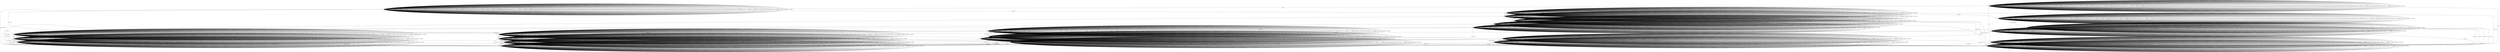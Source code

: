 digraph B {
s0 [label="s0"];
s1 [label="s1"];
s2 [label="s2", shape=doublecircle];
s3 [label="s3"];
s4 [label="s4"];
s5 [label="s5"];
s6 [label="s6"];
s7 [label="s7"];
s8 [label="s8"];
s9 [label="s9"];
s10 [label="s10"];
s11 [label="s11"];
s12 [label="s12"];
s13 [label="s13"];
s14 [label="s14"];
s15 [label="s15"];
s16 [label="s16"];
s17 [label="s17"];
s18 [label="s18"];
s19 [label="s19"];
s20 [label="s20"];
s21 [label="s21"];
s22 [label="s22"];
s23 [label="s23"];
s24 [label="s24"];
s0 -> s3 [label="ai1_ce1"];
s0 -> s9 [label="ai1_ce2"];
s0 -> s1 [label="ai1_ce3"];
s0 -> s0 [label="usr1_ai1_VoidReply"];
s0 -> s0 [label="usr2_ai1_VoidReply"];
s0 -> s0 [label="usr2_ai2_VoidReply"];
s0 -> s0 [label="usr2_ai3_re1"];
s0 -> s0 [label="usr2_ai3_re2"];
s0 -> s0 [label="usr3_ai1_VoidReply"];
s0 -> s0 [label="usr3_ai2_VoidReply"];
s0 -> s0 [label="usr3_ai2_re1"];
s0 -> s0 [label="usr3_ai2_re2"];
s0 -> s0 [label="usr3_ai2_re3"];
s0 -> s0 [label="usr3_ai3_re1"];
s0 -> s0 [label="usr3_ai3_re2"];
s0 -> s0 [label="usr3_ai3_re3"];
s0 -> s0 [label="usr3_ai3_re4"];
s0 -> s0 [label="usr4_ai1_VoidReply"];
s0 -> s0 [label="usr4_ai2_VoidReply"];
s0 -> s0 [label="usr4_ai2_re1"];
s0 -> s0 [label="usr4_ai2_re2"];
s0 -> s0 [label="usr4_ai3_re1"];
s0 -> s0 [label="usr4_ai3_re2"];
s0 -> s0 [label="usr4_ai4_VoidReply"];
s0 -> s0 [label="usr5_ai1_VoidReply"];
s0 -> s0 [label="usr5_ai2_VoidReply"];
s0 -> s0 [label="usr5_ai3_re1"];
s0 -> s0 [label="usr5_ai3_re2"];
s0 -> s0 [label="usr6_ai1_VoidReply"];
s0 -> s0 [label="usr6_ai2_VoidReply"];
s0 -> s0 [label="usr6_ai2_re1"];
s0 -> s0 [label="usr6_ai2_re2"];
s0 -> s0 [label="usr6_ai3_re1"];
s0 -> s0 [label="usr6_ai3_re2"];
s0 -> s0 [label="usr7_ai1_VoidReply"];
s0 -> s0 [label="usr8_ai1_VoidReply"];
s0 -> s0 [label="usr8_ai2_VoidReply"];
s0 -> s0 [label="usr8_ai3_re1"];
s0 -> s0 [label="usr8_ai3_re2"];
s0 -> s0 [label="usr8_ai3_re3"];
s0 -> s0 [label="usr8_ai3_re4"];
s0 -> s0 [label="usr8_ai3_re5"];
s0 -> s0 [label="usr8_ai3_re6"];
s0 -> s0 [label="usr8_ai3_re7"];
s0 -> s0 [label="usr8_ai3_re8"];
s0 -> s0 [label="usr8_ai3_re9"];
s0 -> s0 [label="usr8_ai3_re10"];
s0 -> s0 [label="usr8_ai3_re11"];
s0 -> s0 [label="usr8_ai3_re12"];
s0 -> s0 [label="usr8_ai3_re13"];
s0 -> s0 [label="usr8_ai3_re14"];
s0 -> s0 [label="usr8_ai3_re15"];
s0 -> s0 [label="usr8_ai3_re16"];
s0 -> s0 [label="usr8_ai3_re17"];
s0 -> s0 [label="usr8_ai3_re18"];
s0 -> s0 [label="usr8_ai3_re19"];
s0 -> s0 [label="usr8_ai3_re20"];
s0 -> s0 [label="usr8_ai3_re21"];
s0 -> s0 [label="usr8_ai3_re22"];
s0 -> s0 [label="usr8_ai3_re23"];
s0 -> s0 [label="usr8_ai3_re24"];
s0 -> s0 [label="usr8_ai3_re25"];
s0 -> s0 [label="usr8_ai3_re26"];
s0 -> s0 [label="usr8_ai3_re27"];
s0 -> s0 [label="usr8_ai3_re28"];
s0 -> s0 [label="usr8_ai3_re29"];
s0 -> s0 [label="usr8_ai3_re30"];
s0 -> s0 [label="usr8_ai3_re31"];
s0 -> s0 [label="usr8_ai3_re32"];
s0 -> s0 [label="usr8_ai3_re33"];
s0 -> s0 [label="usr8_ai3_re34"];
s0 -> s0 [label="usr8_ai3_re35"];
s0 -> s0 [label="usr8_ai3_re36"];
s0 -> s0 [label="usr8_ai3_re37"];
s0 -> s0 [label="usr8_ai3_re38"];
s0 -> s0 [label="usr8_ai3_re39"];
s0 -> s0 [label="usr8_ai3_re40"];
s0 -> s0 [label="usr8_ai3_re41"];
s0 -> s0 [label="usr8_ai3_re42"];
s0 -> s0 [label="usr8_ai3_re43"];
s0 -> s0 [label="usr8_ai3_re44"];
s0 -> s0 [label="usr8_ai3_re45"];
s0 -> s0 [label="usr8_ai3_re46"];
s0 -> s0 [label="usr8_ai3_re47"];
s0 -> s0 [label="usr8_ai3_re48"];
s0 -> s0 [label="usr8_ai3_re49"];
s0 -> s0 [label="usr8_ai3_re50"];
s0 -> s0 [label="usr8_ai3_re51"];
s0 -> s0 [label="usr8_ai3_VoidReply"];
s0 -> s0 [label="usr9_ai1_re1"];
s0 -> s0 [label="usr10_ai1_VoidReply"];
s0 -> s0 [label="usr10_ai2_VoidReply"];
s0 -> s0 [label="usr10_ai2_re1"];
s0 -> s0 [label="usr10_ai2_re2"];
s0 -> s0 [label="usr10_ai3_re1"];
s0 -> s0 [label="usr10_ai3_re2"];
s0 -> s0 [label="usr11_ai1_VoidReply"];
s0 -> s0 [label="usr12_ai1_re1"];
s0 -> s0 [label="usr12_ai1_re2"];
s0 -> s0 [label="usr12_ai1_VoidReply"];
s1 -> s1 [label="ai1_ce1"];
s1 -> s1 [label="ai1_ce2"];
s1 -> s1 [label="ai1_ce3"];
s1 -> s1 [label="usr1_ai1_VoidReply"];
s1 -> s1 [label="usr2_ai1_VoidReply"];
s1 -> s1 [label="usr2_ai2_VoidReply"];
s1 -> s1 [label="usr2_ai3_re1"];
s1 -> s1 [label="usr2_ai3_re2"];
s1 -> s1 [label="usr3_ai1_VoidReply"];
s1 -> s1 [label="usr3_ai2_VoidReply"];
s1 -> s1 [label="usr3_ai2_re1"];
s1 -> s1 [label="usr3_ai2_re2"];
s1 -> s1 [label="usr3_ai2_re3"];
s1 -> s1 [label="usr3_ai3_re1"];
s1 -> s1 [label="usr3_ai3_re2"];
s1 -> s1 [label="usr3_ai3_re3"];
s1 -> s1 [label="usr3_ai3_re4"];
s1 -> s1 [label="usr4_ai1_VoidReply"];
s1 -> s1 [label="usr4_ai2_VoidReply"];
s1 -> s1 [label="usr4_ai2_re1"];
s1 -> s1 [label="usr4_ai2_re2"];
s1 -> s1 [label="usr4_ai3_re1"];
s1 -> s1 [label="usr4_ai3_re2"];
s1 -> s2 [label="usr4_ai4_VoidReply"];
s1 -> s1 [label="usr5_ai1_VoidReply"];
s1 -> s1 [label="usr5_ai2_VoidReply"];
s1 -> s5 [label="usr5_ai3_re1"];
s1 -> s4 [label="usr5_ai3_re2"];
s1 -> s1 [label="usr6_ai1_VoidReply"];
s1 -> s1 [label="usr6_ai2_VoidReply"];
s1 -> s1 [label="usr6_ai2_re1"];
s1 -> s1 [label="usr6_ai2_re2"];
s1 -> s1 [label="usr6_ai3_re1"];
s1 -> s1 [label="usr6_ai3_re2"];
s1 -> s1 [label="usr7_ai1_VoidReply"];
s1 -> s1 [label="usr8_ai1_VoidReply"];
s1 -> s1 [label="usr8_ai2_VoidReply"];
s1 -> s1 [label="usr8_ai3_re1"];
s1 -> s1 [label="usr8_ai3_re2"];
s1 -> s1 [label="usr8_ai3_re3"];
s1 -> s1 [label="usr8_ai3_re4"];
s1 -> s1 [label="usr8_ai3_re5"];
s1 -> s1 [label="usr8_ai3_re6"];
s1 -> s1 [label="usr8_ai3_re7"];
s1 -> s1 [label="usr8_ai3_re8"];
s1 -> s1 [label="usr8_ai3_re9"];
s1 -> s1 [label="usr8_ai3_re10"];
s1 -> s1 [label="usr8_ai3_re11"];
s1 -> s1 [label="usr8_ai3_re12"];
s1 -> s1 [label="usr8_ai3_re13"];
s1 -> s1 [label="usr8_ai3_re14"];
s1 -> s1 [label="usr8_ai3_re15"];
s1 -> s1 [label="usr8_ai3_re16"];
s1 -> s1 [label="usr8_ai3_re17"];
s1 -> s1 [label="usr8_ai3_re18"];
s1 -> s1 [label="usr8_ai3_re19"];
s1 -> s1 [label="usr8_ai3_re20"];
s1 -> s1 [label="usr8_ai3_re21"];
s1 -> s1 [label="usr8_ai3_re22"];
s1 -> s1 [label="usr8_ai3_re23"];
s1 -> s1 [label="usr8_ai3_re24"];
s1 -> s1 [label="usr8_ai3_re25"];
s1 -> s1 [label="usr8_ai3_re26"];
s1 -> s1 [label="usr8_ai3_re27"];
s1 -> s1 [label="usr8_ai3_re28"];
s1 -> s1 [label="usr8_ai3_re29"];
s1 -> s1 [label="usr8_ai3_re30"];
s1 -> s1 [label="usr8_ai3_re31"];
s1 -> s1 [label="usr8_ai3_re32"];
s1 -> s1 [label="usr8_ai3_re33"];
s1 -> s1 [label="usr8_ai3_re34"];
s1 -> s1 [label="usr8_ai3_re35"];
s1 -> s1 [label="usr8_ai3_re36"];
s1 -> s1 [label="usr8_ai3_re37"];
s1 -> s1 [label="usr8_ai3_re38"];
s1 -> s1 [label="usr8_ai3_re39"];
s1 -> s1 [label="usr8_ai3_re40"];
s1 -> s1 [label="usr8_ai3_re41"];
s1 -> s1 [label="usr8_ai3_re42"];
s1 -> s1 [label="usr8_ai3_re43"];
s1 -> s1 [label="usr8_ai3_re44"];
s1 -> s1 [label="usr8_ai3_re45"];
s1 -> s1 [label="usr8_ai3_re46"];
s1 -> s1 [label="usr8_ai3_re47"];
s1 -> s1 [label="usr8_ai3_re48"];
s1 -> s1 [label="usr8_ai3_re49"];
s1 -> s1 [label="usr8_ai3_re50"];
s1 -> s1 [label="usr8_ai3_re51"];
s1 -> s1 [label="usr8_ai3_VoidReply"];
s1 -> s1 [label="usr9_ai1_re1"];
s1 -> s1 [label="usr10_ai1_VoidReply"];
s1 -> s1 [label="usr10_ai2_VoidReply"];
s1 -> s1 [label="usr10_ai2_re1"];
s1 -> s1 [label="usr10_ai2_re2"];
s1 -> s1 [label="usr10_ai3_re1"];
s1 -> s1 [label="usr10_ai3_re2"];
s1 -> s1 [label="usr11_ai1_VoidReply"];
s1 -> s1 [label="usr12_ai1_re1"];
s1 -> s1 [label="usr12_ai1_re2"];
s1 -> s1 [label="usr12_ai1_VoidReply"];
s2 -> s2 [label="ai1_ce1"];
s2 -> s2 [label="ai1_ce2"];
s2 -> s2 [label="ai1_ce3"];
s2 -> s2 [label="usr1_ai1_VoidReply"];
s2 -> s2 [label="usr2_ai1_VoidReply"];
s2 -> s2 [label="usr2_ai2_VoidReply"];
s2 -> s2 [label="usr2_ai3_re1"];
s2 -> s2 [label="usr2_ai3_re2"];
s2 -> s2 [label="usr3_ai1_VoidReply"];
s2 -> s2 [label="usr3_ai2_VoidReply"];
s2 -> s2 [label="usr3_ai2_re1"];
s2 -> s2 [label="usr3_ai2_re2"];
s2 -> s2 [label="usr3_ai2_re3"];
s2 -> s2 [label="usr3_ai3_re1"];
s2 -> s2 [label="usr3_ai3_re2"];
s2 -> s2 [label="usr3_ai3_re3"];
s2 -> s2 [label="usr3_ai3_re4"];
s2 -> s2 [label="usr4_ai1_VoidReply"];
s2 -> s2 [label="usr4_ai2_VoidReply"];
s2 -> s2 [label="usr4_ai2_re1"];
s2 -> s2 [label="usr4_ai2_re2"];
s2 -> s2 [label="usr4_ai3_re1"];
s2 -> s2 [label="usr4_ai3_re2"];
s2 -> s2 [label="usr4_ai4_VoidReply"];
s2 -> s2 [label="usr5_ai1_VoidReply"];
s2 -> s2 [label="usr5_ai2_VoidReply"];
s2 -> s2 [label="usr5_ai3_re1"];
s2 -> s2 [label="usr5_ai3_re2"];
s2 -> s2 [label="usr6_ai1_VoidReply"];
s2 -> s2 [label="usr6_ai2_VoidReply"];
s2 -> s2 [label="usr6_ai2_re1"];
s2 -> s2 [label="usr6_ai2_re2"];
s2 -> s2 [label="usr6_ai3_re1"];
s2 -> s2 [label="usr6_ai3_re2"];
s2 -> s2 [label="usr7_ai1_VoidReply"];
s2 -> s2 [label="usr8_ai1_VoidReply"];
s2 -> s2 [label="usr8_ai2_VoidReply"];
s2 -> s2 [label="usr8_ai3_re1"];
s2 -> s2 [label="usr8_ai3_re2"];
s2 -> s2 [label="usr8_ai3_re3"];
s2 -> s2 [label="usr8_ai3_re4"];
s2 -> s2 [label="usr8_ai3_re5"];
s2 -> s2 [label="usr8_ai3_re6"];
s2 -> s2 [label="usr8_ai3_re7"];
s2 -> s2 [label="usr8_ai3_re8"];
s2 -> s2 [label="usr8_ai3_re9"];
s2 -> s2 [label="usr8_ai3_re10"];
s2 -> s2 [label="usr8_ai3_re11"];
s2 -> s2 [label="usr8_ai3_re12"];
s2 -> s2 [label="usr8_ai3_re13"];
s2 -> s2 [label="usr8_ai3_re14"];
s2 -> s2 [label="usr8_ai3_re15"];
s2 -> s2 [label="usr8_ai3_re16"];
s2 -> s2 [label="usr8_ai3_re17"];
s2 -> s2 [label="usr8_ai3_re18"];
s2 -> s2 [label="usr8_ai3_re19"];
s2 -> s2 [label="usr8_ai3_re20"];
s2 -> s2 [label="usr8_ai3_re21"];
s2 -> s2 [label="usr8_ai3_re22"];
s2 -> s2 [label="usr8_ai3_re23"];
s2 -> s2 [label="usr8_ai3_re24"];
s2 -> s2 [label="usr8_ai3_re25"];
s2 -> s2 [label="usr8_ai3_re26"];
s2 -> s2 [label="usr8_ai3_re27"];
s2 -> s2 [label="usr8_ai3_re28"];
s2 -> s2 [label="usr8_ai3_re29"];
s2 -> s2 [label="usr8_ai3_re30"];
s2 -> s2 [label="usr8_ai3_re31"];
s2 -> s2 [label="usr8_ai3_re32"];
s2 -> s2 [label="usr8_ai3_re33"];
s2 -> s2 [label="usr8_ai3_re34"];
s2 -> s2 [label="usr8_ai3_re35"];
s2 -> s2 [label="usr8_ai3_re36"];
s2 -> s2 [label="usr8_ai3_re37"];
s2 -> s2 [label="usr8_ai3_re38"];
s2 -> s2 [label="usr8_ai3_re39"];
s2 -> s2 [label="usr8_ai3_re40"];
s2 -> s2 [label="usr8_ai3_re41"];
s2 -> s2 [label="usr8_ai3_re42"];
s2 -> s2 [label="usr8_ai3_re43"];
s2 -> s2 [label="usr8_ai3_re44"];
s2 -> s2 [label="usr8_ai3_re45"];
s2 -> s2 [label="usr8_ai3_re46"];
s2 -> s2 [label="usr8_ai3_re47"];
s2 -> s2 [label="usr8_ai3_re48"];
s2 -> s2 [label="usr8_ai3_re49"];
s2 -> s2 [label="usr8_ai3_re50"];
s2 -> s2 [label="usr8_ai3_re51"];
s2 -> s2 [label="usr8_ai3_VoidReply"];
s2 -> s2 [label="usr9_ai1_re1"];
s2 -> s2 [label="usr10_ai1_VoidReply"];
s2 -> s2 [label="usr10_ai2_VoidReply"];
s2 -> s2 [label="usr10_ai2_re1"];
s2 -> s2 [label="usr10_ai2_re2"];
s2 -> s2 [label="usr10_ai3_re1"];
s2 -> s2 [label="usr10_ai3_re2"];
s2 -> s2 [label="usr11_ai1_VoidReply"];
s2 -> s2 [label="usr12_ai1_re1"];
s2 -> s2 [label="usr12_ai1_re2"];
s2 -> s2 [label="usr12_ai1_VoidReply"];
s3 -> s3 [label="ai1_ce1"];
s3 -> s3 [label="ai1_ce2"];
s3 -> s3 [label="ai1_ce3"];
s3 -> s3 [label="usr1_ai1_VoidReply"];
s3 -> s3 [label="usr2_ai1_VoidReply"];
s3 -> s9 [label="usr2_ai2_VoidReply"];
s3 -> s3 [label="usr2_ai3_re1"];
s3 -> s3 [label="usr2_ai3_re2"];
s3 -> s3 [label="usr3_ai1_VoidReply"];
s3 -> s3 [label="usr3_ai2_VoidReply"];
s3 -> s3 [label="usr3_ai2_re1"];
s3 -> s3 [label="usr3_ai2_re2"];
s3 -> s3 [label="usr3_ai2_re3"];
s3 -> s3 [label="usr3_ai3_re1"];
s3 -> s3 [label="usr3_ai3_re2"];
s3 -> s3 [label="usr3_ai3_re3"];
s3 -> s3 [label="usr3_ai3_re4"];
s3 -> s3 [label="usr4_ai1_VoidReply"];
s3 -> s3 [label="usr4_ai2_VoidReply"];
s3 -> s3 [label="usr4_ai2_re1"];
s3 -> s3 [label="usr4_ai2_re2"];
s3 -> s3 [label="usr4_ai3_re1"];
s3 -> s3 [label="usr4_ai3_re2"];
s3 -> s3 [label="usr4_ai4_VoidReply"];
s3 -> s3 [label="usr5_ai1_VoidReply"];
s3 -> s3 [label="usr5_ai2_VoidReply"];
s3 -> s3 [label="usr5_ai3_re1"];
s3 -> s3 [label="usr5_ai3_re2"];
s3 -> s3 [label="usr6_ai1_VoidReply"];
s3 -> s3 [label="usr6_ai2_VoidReply"];
s3 -> s3 [label="usr6_ai2_re1"];
s3 -> s3 [label="usr6_ai2_re2"];
s3 -> s3 [label="usr6_ai3_re1"];
s3 -> s3 [label="usr6_ai3_re2"];
s3 -> s3 [label="usr7_ai1_VoidReply"];
s3 -> s3 [label="usr8_ai1_VoidReply"];
s3 -> s3 [label="usr8_ai2_VoidReply"];
s3 -> s3 [label="usr8_ai3_re1"];
s3 -> s3 [label="usr8_ai3_re2"];
s3 -> s3 [label="usr8_ai3_re3"];
s3 -> s3 [label="usr8_ai3_re4"];
s3 -> s3 [label="usr8_ai3_re5"];
s3 -> s3 [label="usr8_ai3_re6"];
s3 -> s3 [label="usr8_ai3_re7"];
s3 -> s3 [label="usr8_ai3_re8"];
s3 -> s3 [label="usr8_ai3_re9"];
s3 -> s3 [label="usr8_ai3_re10"];
s3 -> s3 [label="usr8_ai3_re11"];
s3 -> s3 [label="usr8_ai3_re12"];
s3 -> s3 [label="usr8_ai3_re13"];
s3 -> s3 [label="usr8_ai3_re14"];
s3 -> s3 [label="usr8_ai3_re15"];
s3 -> s3 [label="usr8_ai3_re16"];
s3 -> s3 [label="usr8_ai3_re17"];
s3 -> s3 [label="usr8_ai3_re18"];
s3 -> s3 [label="usr8_ai3_re19"];
s3 -> s3 [label="usr8_ai3_re20"];
s3 -> s3 [label="usr8_ai3_re21"];
s3 -> s3 [label="usr8_ai3_re22"];
s3 -> s3 [label="usr8_ai3_re23"];
s3 -> s3 [label="usr8_ai3_re24"];
s3 -> s3 [label="usr8_ai3_re25"];
s3 -> s3 [label="usr8_ai3_re26"];
s3 -> s3 [label="usr8_ai3_re27"];
s3 -> s3 [label="usr8_ai3_re28"];
s3 -> s3 [label="usr8_ai3_re29"];
s3 -> s3 [label="usr8_ai3_re30"];
s3 -> s3 [label="usr8_ai3_re31"];
s3 -> s3 [label="usr8_ai3_re32"];
s3 -> s3 [label="usr8_ai3_re33"];
s3 -> s3 [label="usr8_ai3_re34"];
s3 -> s2 [label="usr8_ai3_re35"];
s3 -> s3 [label="usr8_ai3_re36"];
s3 -> s3 [label="usr8_ai3_re37"];
s3 -> s3 [label="usr8_ai3_re38"];
s3 -> s3 [label="usr8_ai3_re39"];
s3 -> s3 [label="usr8_ai3_re40"];
s3 -> s3 [label="usr8_ai3_re41"];
s3 -> s3 [label="usr8_ai3_re42"];
s3 -> s3 [label="usr8_ai3_re43"];
s3 -> s3 [label="usr8_ai3_re44"];
s3 -> s3 [label="usr8_ai3_re45"];
s3 -> s3 [label="usr8_ai3_re46"];
s3 -> s3 [label="usr8_ai3_re47"];
s3 -> s3 [label="usr8_ai3_re48"];
s3 -> s3 [label="usr8_ai3_re49"];
s3 -> s3 [label="usr8_ai3_re50"];
s3 -> s3 [label="usr8_ai3_re51"];
s3 -> s3 [label="usr8_ai3_VoidReply"];
s3 -> s3 [label="usr9_ai1_re1"];
s3 -> s3 [label="usr10_ai1_VoidReply"];
s3 -> s3 [label="usr10_ai2_VoidReply"];
s3 -> s3 [label="usr10_ai2_re1"];
s3 -> s3 [label="usr10_ai2_re2"];
s3 -> s3 [label="usr10_ai3_re1"];
s3 -> s3 [label="usr10_ai3_re2"];
s3 -> s3 [label="usr11_ai1_VoidReply"];
s3 -> s3 [label="usr12_ai1_re1"];
s3 -> s3 [label="usr12_ai1_re2"];
s3 -> s3 [label="usr12_ai1_VoidReply"];
s4 -> s4 [label="ai1_ce1"];
s4 -> s4 [label="ai1_ce2"];
s4 -> s4 [label="ai1_ce3"];
s4 -> s4 [label="usr1_ai1_VoidReply"];
s4 -> s4 [label="usr2_ai1_VoidReply"];
s4 -> s4 [label="usr2_ai2_VoidReply"];
s4 -> s4 [label="usr2_ai3_re1"];
s4 -> s4 [label="usr2_ai3_re2"];
s4 -> s4 [label="usr3_ai1_VoidReply"];
s4 -> s4 [label="usr3_ai2_VoidReply"];
s4 -> s4 [label="usr3_ai2_re1"];
s4 -> s4 [label="usr3_ai2_re2"];
s4 -> s4 [label="usr3_ai2_re3"];
s4 -> s4 [label="usr3_ai3_re1"];
s4 -> s4 [label="usr3_ai3_re2"];
s4 -> s4 [label="usr3_ai3_re3"];
s4 -> s4 [label="usr3_ai3_re4"];
s4 -> s4 [label="usr4_ai1_VoidReply"];
s4 -> s4 [label="usr4_ai2_VoidReply"];
s4 -> s2 [label="usr4_ai2_re1"];
s4 -> s4 [label="usr4_ai2_re2"];
s4 -> s4 [label="usr4_ai3_re1"];
s4 -> s4 [label="usr4_ai3_re2"];
s4 -> s4 [label="usr4_ai4_VoidReply"];
s4 -> s4 [label="usr5_ai1_VoidReply"];
s4 -> s4 [label="usr5_ai2_VoidReply"];
s4 -> s4 [label="usr5_ai3_re1"];
s4 -> s4 [label="usr5_ai3_re2"];
s4 -> s4 [label="usr6_ai1_VoidReply"];
s4 -> s4 [label="usr6_ai2_VoidReply"];
s4 -> s4 [label="usr6_ai2_re1"];
s4 -> s4 [label="usr6_ai2_re2"];
s4 -> s4 [label="usr6_ai3_re1"];
s4 -> s4 [label="usr6_ai3_re2"];
s4 -> s4 [label="usr7_ai1_VoidReply"];
s4 -> s4 [label="usr8_ai1_VoidReply"];
s4 -> s4 [label="usr8_ai2_VoidReply"];
s4 -> s4 [label="usr8_ai3_re1"];
s4 -> s4 [label="usr8_ai3_re2"];
s4 -> s4 [label="usr8_ai3_re3"];
s4 -> s4 [label="usr8_ai3_re4"];
s4 -> s4 [label="usr8_ai3_re5"];
s4 -> s4 [label="usr8_ai3_re6"];
s4 -> s4 [label="usr8_ai3_re7"];
s4 -> s4 [label="usr8_ai3_re8"];
s4 -> s4 [label="usr8_ai3_re9"];
s4 -> s4 [label="usr8_ai3_re10"];
s4 -> s4 [label="usr8_ai3_re11"];
s4 -> s4 [label="usr8_ai3_re12"];
s4 -> s4 [label="usr8_ai3_re13"];
s4 -> s4 [label="usr8_ai3_re14"];
s4 -> s4 [label="usr8_ai3_re15"];
s4 -> s4 [label="usr8_ai3_re16"];
s4 -> s4 [label="usr8_ai3_re17"];
s4 -> s4 [label="usr8_ai3_re18"];
s4 -> s4 [label="usr8_ai3_re19"];
s4 -> s4 [label="usr8_ai3_re20"];
s4 -> s4 [label="usr8_ai3_re21"];
s4 -> s4 [label="usr8_ai3_re22"];
s4 -> s4 [label="usr8_ai3_re23"];
s4 -> s4 [label="usr8_ai3_re24"];
s4 -> s4 [label="usr8_ai3_re25"];
s4 -> s4 [label="usr8_ai3_re26"];
s4 -> s4 [label="usr8_ai3_re27"];
s4 -> s4 [label="usr8_ai3_re28"];
s4 -> s4 [label="usr8_ai3_re29"];
s4 -> s4 [label="usr8_ai3_re30"];
s4 -> s4 [label="usr8_ai3_re31"];
s4 -> s4 [label="usr8_ai3_re32"];
s4 -> s4 [label="usr8_ai3_re33"];
s4 -> s4 [label="usr8_ai3_re34"];
s4 -> s4 [label="usr8_ai3_re35"];
s4 -> s4 [label="usr8_ai3_re36"];
s4 -> s4 [label="usr8_ai3_re37"];
s4 -> s4 [label="usr8_ai3_re38"];
s4 -> s4 [label="usr8_ai3_re39"];
s4 -> s4 [label="usr8_ai3_re40"];
s4 -> s4 [label="usr8_ai3_re41"];
s4 -> s4 [label="usr8_ai3_re42"];
s4 -> s4 [label="usr8_ai3_re43"];
s4 -> s4 [label="usr8_ai3_re44"];
s4 -> s4 [label="usr8_ai3_re45"];
s4 -> s4 [label="usr8_ai3_re46"];
s4 -> s4 [label="usr8_ai3_re47"];
s4 -> s4 [label="usr8_ai3_re48"];
s4 -> s4 [label="usr8_ai3_re49"];
s4 -> s4 [label="usr8_ai3_re50"];
s4 -> s4 [label="usr8_ai3_re51"];
s4 -> s4 [label="usr8_ai3_VoidReply"];
s4 -> s6 [label="usr9_ai1_re1"];
s4 -> s4 [label="usr10_ai1_VoidReply"];
s4 -> s4 [label="usr10_ai2_VoidReply"];
s4 -> s4 [label="usr10_ai2_re1"];
s4 -> s4 [label="usr10_ai2_re2"];
s4 -> s4 [label="usr10_ai3_re1"];
s4 -> s4 [label="usr10_ai3_re2"];
s4 -> s4 [label="usr11_ai1_VoidReply"];
s4 -> s4 [label="usr12_ai1_re1"];
s4 -> s4 [label="usr12_ai1_re2"];
s4 -> s4 [label="usr12_ai1_VoidReply"];
s5 -> s5 [label="ai1_ce1"];
s5 -> s5 [label="ai1_ce2"];
s5 -> s5 [label="ai1_ce3"];
s5 -> s5 [label="usr1_ai1_VoidReply"];
s5 -> s5 [label="usr2_ai1_VoidReply"];
s5 -> s5 [label="usr2_ai2_VoidReply"];
s5 -> s5 [label="usr2_ai3_re1"];
s5 -> s5 [label="usr2_ai3_re2"];
s5 -> s5 [label="usr3_ai1_VoidReply"];
s5 -> s5 [label="usr3_ai2_VoidReply"];
s5 -> s5 [label="usr3_ai2_re1"];
s5 -> s5 [label="usr3_ai2_re2"];
s5 -> s5 [label="usr3_ai2_re3"];
s5 -> s5 [label="usr3_ai3_re1"];
s5 -> s5 [label="usr3_ai3_re2"];
s5 -> s5 [label="usr3_ai3_re3"];
s5 -> s5 [label="usr3_ai3_re4"];
s5 -> s5 [label="usr4_ai1_VoidReply"];
s5 -> s5 [label="usr4_ai2_VoidReply"];
s5 -> s5 [label="usr4_ai2_re1"];
s5 -> s5 [label="usr4_ai2_re2"];
s5 -> s5 [label="usr4_ai3_re1"];
s5 -> s5 [label="usr4_ai3_re2"];
s5 -> s5 [label="usr4_ai4_VoidReply"];
s5 -> s5 [label="usr5_ai1_VoidReply"];
s5 -> s5 [label="usr5_ai2_VoidReply"];
s5 -> s5 [label="usr5_ai3_re1"];
s5 -> s5 [label="usr5_ai3_re2"];
s5 -> s5 [label="usr6_ai1_VoidReply"];
s5 -> s5 [label="usr6_ai2_VoidReply"];
s5 -> s5 [label="usr6_ai2_re1"];
s5 -> s5 [label="usr6_ai2_re2"];
s5 -> s5 [label="usr6_ai3_re1"];
s5 -> s5 [label="usr6_ai3_re2"];
s5 -> s5 [label="usr7_ai1_VoidReply"];
s5 -> s5 [label="usr8_ai1_VoidReply"];
s5 -> s5 [label="usr8_ai2_VoidReply"];
s5 -> s5 [label="usr8_ai3_re1"];
s5 -> s5 [label="usr8_ai3_re2"];
s5 -> s10 [label="usr8_ai3_re3"];
s5 -> s7 [label="usr8_ai3_re4"];
s5 -> s9 [label="usr8_ai3_re5"];
s5 -> s5 [label="usr8_ai3_re6"];
s5 -> s5 [label="usr8_ai3_re7"];
s5 -> s5 [label="usr8_ai3_re8"];
s5 -> s5 [label="usr8_ai3_re9"];
s5 -> s5 [label="usr8_ai3_re10"];
s5 -> s5 [label="usr8_ai3_re11"];
s5 -> s5 [label="usr8_ai3_re12"];
s5 -> s5 [label="usr8_ai3_re13"];
s5 -> s5 [label="usr8_ai3_re14"];
s5 -> s5 [label="usr8_ai3_re15"];
s5 -> s5 [label="usr8_ai3_re16"];
s5 -> s5 [label="usr8_ai3_re17"];
s5 -> s5 [label="usr8_ai3_re18"];
s5 -> s5 [label="usr8_ai3_re19"];
s5 -> s5 [label="usr8_ai3_re20"];
s5 -> s5 [label="usr8_ai3_re21"];
s5 -> s5 [label="usr8_ai3_re22"];
s5 -> s5 [label="usr8_ai3_re23"];
s5 -> s5 [label="usr8_ai3_re24"];
s5 -> s5 [label="usr8_ai3_re25"];
s5 -> s5 [label="usr8_ai3_re26"];
s5 -> s5 [label="usr8_ai3_re27"];
s5 -> s5 [label="usr8_ai3_re28"];
s5 -> s5 [label="usr8_ai3_re29"];
s5 -> s5 [label="usr8_ai3_re30"];
s5 -> s5 [label="usr8_ai3_re31"];
s5 -> s5 [label="usr8_ai3_re32"];
s5 -> s5 [label="usr8_ai3_re33"];
s5 -> s5 [label="usr8_ai3_re34"];
s5 -> s5 [label="usr8_ai3_re35"];
s5 -> s5 [label="usr8_ai3_re36"];
s5 -> s5 [label="usr8_ai3_re37"];
s5 -> s5 [label="usr8_ai3_re38"];
s5 -> s5 [label="usr8_ai3_re39"];
s5 -> s5 [label="usr8_ai3_re40"];
s5 -> s5 [label="usr8_ai3_re41"];
s5 -> s5 [label="usr8_ai3_re42"];
s5 -> s5 [label="usr8_ai3_re43"];
s5 -> s5 [label="usr8_ai3_re44"];
s5 -> s5 [label="usr8_ai3_re45"];
s5 -> s5 [label="usr8_ai3_re46"];
s5 -> s5 [label="usr8_ai3_re47"];
s5 -> s5 [label="usr8_ai3_re48"];
s5 -> s5 [label="usr8_ai3_re49"];
s5 -> s5 [label="usr8_ai3_re50"];
s5 -> s5 [label="usr8_ai3_re51"];
s5 -> s5 [label="usr8_ai3_VoidReply"];
s5 -> s5 [label="usr9_ai1_re1"];
s5 -> s5 [label="usr10_ai1_VoidReply"];
s5 -> s5 [label="usr10_ai2_VoidReply"];
s5 -> s5 [label="usr10_ai2_re1"];
s5 -> s5 [label="usr10_ai2_re2"];
s5 -> s5 [label="usr10_ai3_re1"];
s5 -> s5 [label="usr10_ai3_re2"];
s5 -> s5 [label="usr11_ai1_VoidReply"];
s5 -> s5 [label="usr12_ai1_re1"];
s5 -> s5 [label="usr12_ai1_re2"];
s5 -> s5 [label="usr12_ai1_VoidReply"];
s6 -> s6 [label="ai1_ce1"];
s6 -> s6 [label="ai1_ce2"];
s6 -> s6 [label="ai1_ce3"];
s6 -> s6 [label="usr1_ai1_VoidReply"];
s6 -> s6 [label="usr2_ai1_VoidReply"];
s6 -> s6 [label="usr2_ai2_VoidReply"];
s6 -> s6 [label="usr2_ai3_re1"];
s6 -> s6 [label="usr2_ai3_re2"];
s6 -> s6 [label="usr3_ai1_VoidReply"];
s6 -> s6 [label="usr3_ai2_VoidReply"];
s6 -> s6 [label="usr3_ai2_re1"];
s6 -> s6 [label="usr3_ai2_re2"];
s6 -> s6 [label="usr3_ai2_re3"];
s6 -> s6 [label="usr3_ai3_re1"];
s6 -> s6 [label="usr3_ai3_re2"];
s6 -> s6 [label="usr3_ai3_re3"];
s6 -> s6 [label="usr3_ai3_re4"];
s6 -> s6 [label="usr4_ai1_VoidReply"];
s6 -> s6 [label="usr4_ai2_VoidReply"];
s6 -> s6 [label="usr4_ai2_re1"];
s6 -> s6 [label="usr4_ai2_re2"];
s6 -> s6 [label="usr4_ai3_re1"];
s6 -> s6 [label="usr4_ai3_re2"];
s6 -> s6 [label="usr4_ai4_VoidReply"];
s6 -> s6 [label="usr5_ai1_VoidReply"];
s6 -> s6 [label="usr5_ai2_VoidReply"];
s6 -> s6 [label="usr5_ai3_re1"];
s6 -> s6 [label="usr5_ai3_re2"];
s6 -> s6 [label="usr6_ai1_VoidReply"];
s6 -> s6 [label="usr6_ai2_VoidReply"];
s6 -> s6 [label="usr6_ai2_re1"];
s6 -> s6 [label="usr6_ai2_re2"];
s6 -> s6 [label="usr6_ai3_re1"];
s6 -> s6 [label="usr6_ai3_re2"];
s6 -> s6 [label="usr7_ai1_VoidReply"];
s6 -> s8 [label="usr8_ai1_VoidReply"];
s6 -> s6 [label="usr8_ai2_VoidReply"];
s6 -> s6 [label="usr8_ai3_re1"];
s6 -> s6 [label="usr8_ai3_re2"];
s6 -> s6 [label="usr8_ai3_re3"];
s6 -> s6 [label="usr8_ai3_re4"];
s6 -> s6 [label="usr8_ai3_re5"];
s6 -> s6 [label="usr8_ai3_re6"];
s6 -> s6 [label="usr8_ai3_re7"];
s6 -> s6 [label="usr8_ai3_re8"];
s6 -> s6 [label="usr8_ai3_re9"];
s6 -> s6 [label="usr8_ai3_re10"];
s6 -> s6 [label="usr8_ai3_re11"];
s6 -> s6 [label="usr8_ai3_re12"];
s6 -> s6 [label="usr8_ai3_re13"];
s6 -> s2 [label="usr8_ai3_re14"];
s6 -> s6 [label="usr8_ai3_re15"];
s6 -> s6 [label="usr8_ai3_re16"];
s6 -> s6 [label="usr8_ai3_re17"];
s6 -> s6 [label="usr8_ai3_re18"];
s6 -> s6 [label="usr8_ai3_re19"];
s6 -> s6 [label="usr8_ai3_re20"];
s6 -> s6 [label="usr8_ai3_re21"];
s6 -> s6 [label="usr8_ai3_re22"];
s6 -> s6 [label="usr8_ai3_re23"];
s6 -> s6 [label="usr8_ai3_re24"];
s6 -> s6 [label="usr8_ai3_re25"];
s6 -> s6 [label="usr8_ai3_re26"];
s6 -> s6 [label="usr8_ai3_re27"];
s6 -> s6 [label="usr8_ai3_re28"];
s6 -> s6 [label="usr8_ai3_re29"];
s6 -> s6 [label="usr8_ai3_re30"];
s6 -> s6 [label="usr8_ai3_re31"];
s6 -> s6 [label="usr8_ai3_re32"];
s6 -> s6 [label="usr8_ai3_re33"];
s6 -> s6 [label="usr8_ai3_re34"];
s6 -> s6 [label="usr8_ai3_re35"];
s6 -> s6 [label="usr8_ai3_re36"];
s6 -> s6 [label="usr8_ai3_re37"];
s6 -> s6 [label="usr8_ai3_re38"];
s6 -> s6 [label="usr8_ai3_re39"];
s6 -> s6 [label="usr8_ai3_re40"];
s6 -> s6 [label="usr8_ai3_re41"];
s6 -> s6 [label="usr8_ai3_re42"];
s6 -> s6 [label="usr8_ai3_re43"];
s6 -> s6 [label="usr8_ai3_re44"];
s6 -> s6 [label="usr8_ai3_re45"];
s6 -> s6 [label="usr8_ai3_re46"];
s6 -> s6 [label="usr8_ai3_re47"];
s6 -> s6 [label="usr8_ai3_re48"];
s6 -> s6 [label="usr8_ai3_re49"];
s6 -> s6 [label="usr8_ai3_re50"];
s6 -> s6 [label="usr8_ai3_re51"];
s6 -> s6 [label="usr8_ai3_VoidReply"];
s6 -> s6 [label="usr9_ai1_re1"];
s6 -> s6 [label="usr10_ai1_VoidReply"];
s6 -> s6 [label="usr10_ai2_VoidReply"];
s6 -> s2 [label="usr10_ai2_re1"];
s6 -> s6 [label="usr10_ai2_re2"];
s6 -> s6 [label="usr10_ai3_re1"];
s6 -> s6 [label="usr10_ai3_re2"];
s6 -> s6 [label="usr11_ai1_VoidReply"];
s6 -> s6 [label="usr12_ai1_re1"];
s6 -> s6 [label="usr12_ai1_re2"];
s6 -> s6 [label="usr12_ai1_VoidReply"];
s7 -> s7 [label="ai1_ce1"];
s7 -> s7 [label="ai1_ce2"];
s7 -> s7 [label="ai1_ce3"];
s7 -> s7 [label="usr1_ai1_VoidReply"];
s7 -> s7 [label="usr2_ai1_VoidReply"];
s7 -> s7 [label="usr2_ai2_VoidReply"];
s7 -> s7 [label="usr2_ai3_re1"];
s7 -> s7 [label="usr2_ai3_re2"];
s7 -> s7 [label="usr3_ai1_VoidReply"];
s7 -> s7 [label="usr3_ai2_VoidReply"];
s7 -> s7 [label="usr3_ai2_re1"];
s7 -> s7 [label="usr3_ai2_re2"];
s7 -> s7 [label="usr3_ai2_re3"];
s7 -> s7 [label="usr3_ai3_re1"];
s7 -> s7 [label="usr3_ai3_re2"];
s7 -> s7 [label="usr3_ai3_re3"];
s7 -> s7 [label="usr3_ai3_re4"];
s7 -> s7 [label="usr4_ai1_VoidReply"];
s7 -> s7 [label="usr4_ai2_VoidReply"];
s7 -> s7 [label="usr4_ai2_re1"];
s7 -> s7 [label="usr4_ai2_re2"];
s7 -> s7 [label="usr4_ai3_re1"];
s7 -> s7 [label="usr4_ai3_re2"];
s7 -> s7 [label="usr4_ai4_VoidReply"];
s7 -> s7 [label="usr5_ai1_VoidReply"];
s7 -> s7 [label="usr5_ai2_VoidReply"];
s7 -> s7 [label="usr5_ai3_re1"];
s7 -> s7 [label="usr5_ai3_re2"];
s7 -> s7 [label="usr6_ai1_VoidReply"];
s7 -> s7 [label="usr6_ai2_VoidReply"];
s7 -> s7 [label="usr6_ai2_re1"];
s7 -> s7 [label="usr6_ai2_re2"];
s7 -> s7 [label="usr6_ai3_re1"];
s7 -> s7 [label="usr6_ai3_re2"];
s7 -> s7 [label="usr7_ai1_VoidReply"];
s7 -> s11 [label="usr8_ai1_VoidReply"];
s7 -> s7 [label="usr8_ai2_VoidReply"];
s7 -> s7 [label="usr8_ai3_re1"];
s7 -> s7 [label="usr8_ai3_re2"];
s7 -> s7 [label="usr8_ai3_re3"];
s7 -> s2 [label="usr8_ai3_re4"];
s7 -> s7 [label="usr8_ai3_re5"];
s7 -> s7 [label="usr8_ai3_re6"];
s7 -> s7 [label="usr8_ai3_re7"];
s7 -> s7 [label="usr8_ai3_re8"];
s7 -> s7 [label="usr8_ai3_re9"];
s7 -> s7 [label="usr8_ai3_re10"];
s7 -> s7 [label="usr8_ai3_re11"];
s7 -> s7 [label="usr8_ai3_re12"];
s7 -> s7 [label="usr8_ai3_re13"];
s7 -> s7 [label="usr8_ai3_re14"];
s7 -> s7 [label="usr8_ai3_re15"];
s7 -> s7 [label="usr8_ai3_re16"];
s7 -> s7 [label="usr8_ai3_re17"];
s7 -> s7 [label="usr8_ai3_re18"];
s7 -> s7 [label="usr8_ai3_re19"];
s7 -> s7 [label="usr8_ai3_re20"];
s7 -> s7 [label="usr8_ai3_re21"];
s7 -> s7 [label="usr8_ai3_re22"];
s7 -> s7 [label="usr8_ai3_re23"];
s7 -> s7 [label="usr8_ai3_re24"];
s7 -> s7 [label="usr8_ai3_re25"];
s7 -> s7 [label="usr8_ai3_re26"];
s7 -> s7 [label="usr8_ai3_re27"];
s7 -> s7 [label="usr8_ai3_re28"];
s7 -> s7 [label="usr8_ai3_re29"];
s7 -> s7 [label="usr8_ai3_re30"];
s7 -> s7 [label="usr8_ai3_re31"];
s7 -> s7 [label="usr8_ai3_re32"];
s7 -> s7 [label="usr8_ai3_re33"];
s7 -> s7 [label="usr8_ai3_re34"];
s7 -> s7 [label="usr8_ai3_re35"];
s7 -> s7 [label="usr8_ai3_re36"];
s7 -> s7 [label="usr8_ai3_re37"];
s7 -> s7 [label="usr8_ai3_re38"];
s7 -> s7 [label="usr8_ai3_re39"];
s7 -> s7 [label="usr8_ai3_re40"];
s7 -> s7 [label="usr8_ai3_re41"];
s7 -> s7 [label="usr8_ai3_re42"];
s7 -> s7 [label="usr8_ai3_re43"];
s7 -> s7 [label="usr8_ai3_re44"];
s7 -> s7 [label="usr8_ai3_re45"];
s7 -> s7 [label="usr8_ai3_re46"];
s7 -> s7 [label="usr8_ai3_re47"];
s7 -> s7 [label="usr8_ai3_re48"];
s7 -> s7 [label="usr8_ai3_re49"];
s7 -> s7 [label="usr8_ai3_re50"];
s7 -> s7 [label="usr8_ai3_re51"];
s7 -> s7 [label="usr8_ai3_VoidReply"];
s7 -> s7 [label="usr9_ai1_re1"];
s7 -> s7 [label="usr10_ai1_VoidReply"];
s7 -> s7 [label="usr10_ai2_VoidReply"];
s7 -> s7 [label="usr10_ai2_re1"];
s7 -> s7 [label="usr10_ai2_re2"];
s7 -> s7 [label="usr10_ai3_re1"];
s7 -> s7 [label="usr10_ai3_re2"];
s7 -> s7 [label="usr11_ai1_VoidReply"];
s7 -> s7 [label="usr12_ai1_re1"];
s7 -> s7 [label="usr12_ai1_re2"];
s7 -> s7 [label="usr12_ai1_VoidReply"];
s8 -> s8 [label="ai1_ce1"];
s8 -> s2 [label="ai1_ce2"];
s8 -> s8 [label="ai1_ce3"];
s8 -> s8 [label="usr1_ai1_VoidReply"];
s8 -> s8 [label="usr2_ai1_VoidReply"];
s8 -> s8 [label="usr2_ai2_VoidReply"];
s8 -> s8 [label="usr2_ai3_re1"];
s8 -> s8 [label="usr2_ai3_re2"];
s8 -> s8 [label="usr3_ai1_VoidReply"];
s8 -> s8 [label="usr3_ai2_VoidReply"];
s8 -> s8 [label="usr3_ai2_re1"];
s8 -> s8 [label="usr3_ai2_re2"];
s8 -> s8 [label="usr3_ai2_re3"];
s8 -> s8 [label="usr3_ai3_re1"];
s8 -> s8 [label="usr3_ai3_re2"];
s8 -> s8 [label="usr3_ai3_re3"];
s8 -> s8 [label="usr3_ai3_re4"];
s8 -> s8 [label="usr4_ai1_VoidReply"];
s8 -> s8 [label="usr4_ai2_VoidReply"];
s8 -> s8 [label="usr4_ai2_re1"];
s8 -> s8 [label="usr4_ai2_re2"];
s8 -> s8 [label="usr4_ai3_re1"];
s8 -> s8 [label="usr4_ai3_re2"];
s8 -> s8 [label="usr4_ai4_VoidReply"];
s8 -> s8 [label="usr5_ai1_VoidReply"];
s8 -> s8 [label="usr5_ai2_VoidReply"];
s8 -> s8 [label="usr5_ai3_re1"];
s8 -> s8 [label="usr5_ai3_re2"];
s8 -> s8 [label="usr6_ai1_VoidReply"];
s8 -> s8 [label="usr6_ai2_VoidReply"];
s8 -> s8 [label="usr6_ai2_re1"];
s8 -> s8 [label="usr6_ai2_re2"];
s8 -> s8 [label="usr6_ai3_re1"];
s8 -> s8 [label="usr6_ai3_re2"];
s8 -> s8 [label="usr7_ai1_VoidReply"];
s8 -> s9 [label="usr8_ai1_VoidReply"];
s8 -> s8 [label="usr8_ai2_VoidReply"];
s8 -> s8 [label="usr8_ai3_re1"];
s8 -> s8 [label="usr8_ai3_re2"];
s8 -> s8 [label="usr8_ai3_re3"];
s8 -> s8 [label="usr8_ai3_re4"];
s8 -> s8 [label="usr8_ai3_re5"];
s8 -> s8 [label="usr8_ai3_re6"];
s8 -> s8 [label="usr8_ai3_re7"];
s8 -> s8 [label="usr8_ai3_re8"];
s8 -> s8 [label="usr8_ai3_re9"];
s8 -> s8 [label="usr8_ai3_re10"];
s8 -> s8 [label="usr8_ai3_re11"];
s8 -> s8 [label="usr8_ai3_re12"];
s8 -> s8 [label="usr8_ai3_re13"];
s8 -> s8 [label="usr8_ai3_re14"];
s8 -> s8 [label="usr8_ai3_re15"];
s8 -> s8 [label="usr8_ai3_re16"];
s8 -> s8 [label="usr8_ai3_re17"];
s8 -> s8 [label="usr8_ai3_re18"];
s8 -> s8 [label="usr8_ai3_re19"];
s8 -> s8 [label="usr8_ai3_re20"];
s8 -> s8 [label="usr8_ai3_re21"];
s8 -> s8 [label="usr8_ai3_re22"];
s8 -> s8 [label="usr8_ai3_re23"];
s8 -> s8 [label="usr8_ai3_re24"];
s8 -> s8 [label="usr8_ai3_re25"];
s8 -> s8 [label="usr8_ai3_re26"];
s8 -> s8 [label="usr8_ai3_re27"];
s8 -> s8 [label="usr8_ai3_re28"];
s8 -> s8 [label="usr8_ai3_re29"];
s8 -> s8 [label="usr8_ai3_re30"];
s8 -> s8 [label="usr8_ai3_re31"];
s8 -> s8 [label="usr8_ai3_re32"];
s8 -> s8 [label="usr8_ai3_re33"];
s8 -> s8 [label="usr8_ai3_re34"];
s8 -> s8 [label="usr8_ai3_re35"];
s8 -> s8 [label="usr8_ai3_re36"];
s8 -> s8 [label="usr8_ai3_re37"];
s8 -> s8 [label="usr8_ai3_re38"];
s8 -> s8 [label="usr8_ai3_re39"];
s8 -> s8 [label="usr8_ai3_re40"];
s8 -> s8 [label="usr8_ai3_re41"];
s8 -> s8 [label="usr8_ai3_re42"];
s8 -> s8 [label="usr8_ai3_re43"];
s8 -> s8 [label="usr8_ai3_re44"];
s8 -> s2 [label="usr8_ai3_re45"];
s8 -> s8 [label="usr8_ai3_re46"];
s8 -> s8 [label="usr8_ai3_re47"];
s8 -> s8 [label="usr8_ai3_re48"];
s8 -> s8 [label="usr8_ai3_re49"];
s8 -> s8 [label="usr8_ai3_re50"];
s8 -> s8 [label="usr8_ai3_re51"];
s8 -> s8 [label="usr8_ai3_VoidReply"];
s8 -> s8 [label="usr9_ai1_re1"];
s8 -> s8 [label="usr10_ai1_VoidReply"];
s8 -> s8 [label="usr10_ai2_VoidReply"];
s8 -> s8 [label="usr10_ai2_re1"];
s8 -> s8 [label="usr10_ai2_re2"];
s8 -> s8 [label="usr10_ai3_re1"];
s8 -> s8 [label="usr10_ai3_re2"];
s8 -> s8 [label="usr11_ai1_VoidReply"];
s8 -> s8 [label="usr12_ai1_re1"];
s8 -> s8 [label="usr12_ai1_re2"];
s8 -> s8 [label="usr12_ai1_VoidReply"];
s9 -> s9 [label="ai1_ce1"];
s9 -> s9 [label="ai1_ce2"];
s9 -> s9 [label="ai1_ce3"];
s9 -> s9 [label="usr1_ai1_VoidReply"];
s9 -> s9 [label="usr2_ai1_VoidReply"];
s9 -> s9 [label="usr2_ai2_VoidReply"];
s9 -> s9 [label="usr2_ai3_re1"];
s9 -> s9 [label="usr2_ai3_re2"];
s9 -> s9 [label="usr3_ai1_VoidReply"];
s9 -> s9 [label="usr3_ai2_VoidReply"];
s9 -> s9 [label="usr3_ai2_re1"];
s9 -> s9 [label="usr3_ai2_re2"];
s9 -> s9 [label="usr3_ai2_re3"];
s9 -> s9 [label="usr3_ai3_re1"];
s9 -> s9 [label="usr3_ai3_re2"];
s9 -> s9 [label="usr3_ai3_re3"];
s9 -> s9 [label="usr3_ai3_re4"];
s9 -> s9 [label="usr4_ai1_VoidReply"];
s9 -> s9 [label="usr4_ai2_VoidReply"];
s9 -> s9 [label="usr4_ai2_re1"];
s9 -> s9 [label="usr4_ai2_re2"];
s9 -> s9 [label="usr4_ai3_re1"];
s9 -> s9 [label="usr4_ai3_re2"];
s9 -> s9 [label="usr4_ai4_VoidReply"];
s9 -> s9 [label="usr5_ai1_VoidReply"];
s9 -> s9 [label="usr5_ai2_VoidReply"];
s9 -> s9 [label="usr5_ai3_re1"];
s9 -> s9 [label="usr5_ai3_re2"];
s9 -> s9 [label="usr6_ai1_VoidReply"];
s9 -> s9 [label="usr6_ai2_VoidReply"];
s9 -> s9 [label="usr6_ai2_re1"];
s9 -> s9 [label="usr6_ai2_re2"];
s9 -> s9 [label="usr6_ai3_re1"];
s9 -> s9 [label="usr6_ai3_re2"];
s9 -> s9 [label="usr7_ai1_VoidReply"];
s9 -> s9 [label="usr8_ai1_VoidReply"];
s9 -> s9 [label="usr8_ai2_VoidReply"];
s9 -> s9 [label="usr8_ai3_re1"];
s9 -> s9 [label="usr8_ai3_re2"];
s9 -> s9 [label="usr8_ai3_re3"];
s9 -> s9 [label="usr8_ai3_re4"];
s9 -> s9 [label="usr8_ai3_re5"];
s9 -> s9 [label="usr8_ai3_re6"];
s9 -> s9 [label="usr8_ai3_re7"];
s9 -> s9 [label="usr8_ai3_re8"];
s9 -> s9 [label="usr8_ai3_re9"];
s9 -> s9 [label="usr8_ai3_re10"];
s9 -> s9 [label="usr8_ai3_re11"];
s9 -> s9 [label="usr8_ai3_re12"];
s9 -> s9 [label="usr8_ai3_re13"];
s9 -> s9 [label="usr8_ai3_re14"];
s9 -> s9 [label="usr8_ai3_re15"];
s9 -> s9 [label="usr8_ai3_re16"];
s9 -> s9 [label="usr8_ai3_re17"];
s9 -> s9 [label="usr8_ai3_re18"];
s9 -> s9 [label="usr8_ai3_re19"];
s9 -> s9 [label="usr8_ai3_re20"];
s9 -> s9 [label="usr8_ai3_re21"];
s9 -> s9 [label="usr8_ai3_re22"];
s9 -> s9 [label="usr8_ai3_re23"];
s9 -> s9 [label="usr8_ai3_re24"];
s9 -> s9 [label="usr8_ai3_re25"];
s9 -> s9 [label="usr8_ai3_re26"];
s9 -> s9 [label="usr8_ai3_re27"];
s9 -> s9 [label="usr8_ai3_re28"];
s9 -> s9 [label="usr8_ai3_re29"];
s9 -> s9 [label="usr8_ai3_re30"];
s9 -> s9 [label="usr8_ai3_re31"];
s9 -> s9 [label="usr8_ai3_re32"];
s9 -> s9 [label="usr8_ai3_re33"];
s9 -> s9 [label="usr8_ai3_re34"];
s9 -> s9 [label="usr8_ai3_re35"];
s9 -> s9 [label="usr8_ai3_re36"];
s9 -> s9 [label="usr8_ai3_re37"];
s9 -> s9 [label="usr8_ai3_re38"];
s9 -> s9 [label="usr8_ai3_re39"];
s9 -> s9 [label="usr8_ai3_re40"];
s9 -> s9 [label="usr8_ai3_re41"];
s9 -> s9 [label="usr8_ai3_re42"];
s9 -> s9 [label="usr8_ai3_re43"];
s9 -> s9 [label="usr8_ai3_re44"];
s9 -> s9 [label="usr8_ai3_re45"];
s9 -> s9 [label="usr8_ai3_re46"];
s9 -> s9 [label="usr8_ai3_re47"];
s9 -> s9 [label="usr8_ai3_re48"];
s9 -> s9 [label="usr8_ai3_re49"];
s9 -> s9 [label="usr8_ai3_re50"];
s9 -> s9 [label="usr8_ai3_re51"];
s9 -> s9 [label="usr8_ai3_VoidReply"];
s9 -> s9 [label="usr9_ai1_re1"];
s9 -> s9 [label="usr10_ai1_VoidReply"];
s9 -> s9 [label="usr10_ai2_VoidReply"];
s9 -> s9 [label="usr10_ai2_re1"];
s9 -> s9 [label="usr10_ai2_re2"];
s9 -> s9 [label="usr10_ai3_re1"];
s9 -> s9 [label="usr10_ai3_re2"];
s9 -> s9 [label="usr11_ai1_VoidReply"];
s9 -> s9 [label="usr12_ai1_re1"];
s9 -> s9 [label="usr12_ai1_re2"];
s9 -> s9 [label="usr12_ai1_VoidReply"];
s10 -> s10 [label="ai1_ce1"];
s10 -> s10 [label="ai1_ce2"];
s10 -> s10 [label="ai1_ce3"];
s10 -> s10 [label="usr1_ai1_VoidReply"];
s10 -> s10 [label="usr2_ai1_VoidReply"];
s10 -> s10 [label="usr2_ai2_VoidReply"];
s10 -> s10 [label="usr2_ai3_re1"];
s10 -> s10 [label="usr2_ai3_re2"];
s10 -> s10 [label="usr3_ai1_VoidReply"];
s10 -> s10 [label="usr3_ai2_VoidReply"];
s10 -> s10 [label="usr3_ai2_re1"];
s10 -> s10 [label="usr3_ai2_re2"];
s10 -> s10 [label="usr3_ai2_re3"];
s10 -> s10 [label="usr3_ai3_re1"];
s10 -> s10 [label="usr3_ai3_re2"];
s10 -> s10 [label="usr3_ai3_re3"];
s10 -> s10 [label="usr3_ai3_re4"];
s10 -> s10 [label="usr4_ai1_VoidReply"];
s10 -> s10 [label="usr4_ai2_VoidReply"];
s10 -> s10 [label="usr4_ai2_re1"];
s10 -> s10 [label="usr4_ai2_re2"];
s10 -> s10 [label="usr4_ai3_re1"];
s10 -> s10 [label="usr4_ai3_re2"];
s10 -> s10 [label="usr4_ai4_VoidReply"];
s10 -> s10 [label="usr5_ai1_VoidReply"];
s10 -> s10 [label="usr5_ai2_VoidReply"];
s10 -> s10 [label="usr5_ai3_re1"];
s10 -> s10 [label="usr5_ai3_re2"];
s10 -> s10 [label="usr6_ai1_VoidReply"];
s10 -> s10 [label="usr6_ai2_VoidReply"];
s10 -> s10 [label="usr6_ai2_re1"];
s10 -> s10 [label="usr6_ai2_re2"];
s10 -> s10 [label="usr6_ai3_re1"];
s10 -> s10 [label="usr6_ai3_re2"];
s10 -> s10 [label="usr7_ai1_VoidReply"];
s10 -> s14 [label="usr8_ai1_VoidReply"];
s10 -> s10 [label="usr8_ai2_VoidReply"];
s10 -> s10 [label="usr8_ai3_re1"];
s10 -> s10 [label="usr8_ai3_re2"];
s10 -> s10 [label="usr8_ai3_re3"];
s10 -> s10 [label="usr8_ai3_re4"];
s10 -> s10 [label="usr8_ai3_re5"];
s10 -> s10 [label="usr8_ai3_re6"];
s10 -> s10 [label="usr8_ai3_re7"];
s10 -> s10 [label="usr8_ai3_re8"];
s10 -> s10 [label="usr8_ai3_re9"];
s10 -> s10 [label="usr8_ai3_re10"];
s10 -> s10 [label="usr8_ai3_re11"];
s10 -> s10 [label="usr8_ai3_re12"];
s10 -> s10 [label="usr8_ai3_re13"];
s10 -> s10 [label="usr8_ai3_re14"];
s10 -> s10 [label="usr8_ai3_re15"];
s10 -> s10 [label="usr8_ai3_re16"];
s10 -> s10 [label="usr8_ai3_re17"];
s10 -> s10 [label="usr8_ai3_re18"];
s10 -> s10 [label="usr8_ai3_re19"];
s10 -> s10 [label="usr8_ai3_re20"];
s10 -> s10 [label="usr8_ai3_re21"];
s10 -> s10 [label="usr8_ai3_re22"];
s10 -> s10 [label="usr8_ai3_re23"];
s10 -> s10 [label="usr8_ai3_re24"];
s10 -> s10 [label="usr8_ai3_re25"];
s10 -> s10 [label="usr8_ai3_re26"];
s10 -> s10 [label="usr8_ai3_re27"];
s10 -> s10 [label="usr8_ai3_re28"];
s10 -> s10 [label="usr8_ai3_re29"];
s10 -> s10 [label="usr8_ai3_re30"];
s10 -> s10 [label="usr8_ai3_re31"];
s10 -> s10 [label="usr8_ai3_re32"];
s10 -> s10 [label="usr8_ai3_re33"];
s10 -> s10 [label="usr8_ai3_re34"];
s10 -> s10 [label="usr8_ai3_re35"];
s10 -> s10 [label="usr8_ai3_re36"];
s10 -> s10 [label="usr8_ai3_re37"];
s10 -> s10 [label="usr8_ai3_re38"];
s10 -> s10 [label="usr8_ai3_re39"];
s10 -> s10 [label="usr8_ai3_re40"];
s10 -> s10 [label="usr8_ai3_re41"];
s10 -> s10 [label="usr8_ai3_re42"];
s10 -> s10 [label="usr8_ai3_re43"];
s10 -> s10 [label="usr8_ai3_re44"];
s10 -> s10 [label="usr8_ai3_re45"];
s10 -> s10 [label="usr8_ai3_re46"];
s10 -> s10 [label="usr8_ai3_re47"];
s10 -> s10 [label="usr8_ai3_re48"];
s10 -> s10 [label="usr8_ai3_re49"];
s10 -> s10 [label="usr8_ai3_re50"];
s10 -> s10 [label="usr8_ai3_re51"];
s10 -> s10 [label="usr8_ai3_VoidReply"];
s10 -> s10 [label="usr9_ai1_re1"];
s10 -> s10 [label="usr10_ai1_VoidReply"];
s10 -> s10 [label="usr10_ai2_VoidReply"];
s10 -> s10 [label="usr10_ai2_re1"];
s10 -> s10 [label="usr10_ai2_re2"];
s10 -> s10 [label="usr10_ai3_re1"];
s10 -> s10 [label="usr10_ai3_re2"];
s10 -> s10 [label="usr11_ai1_VoidReply"];
s10 -> s10 [label="usr12_ai1_re1"];
s10 -> s10 [label="usr12_ai1_re2"];
s10 -> s10 [label="usr12_ai1_VoidReply"];
s11 -> s11 [label="ai1_ce1"];
s11 -> s11 [label="ai1_ce2"];
s11 -> s11 [label="ai1_ce3"];
s11 -> s11 [label="usr1_ai1_VoidReply"];
s11 -> s11 [label="usr2_ai1_VoidReply"];
s11 -> s11 [label="usr2_ai2_VoidReply"];
s11 -> s11 [label="usr2_ai3_re1"];
s11 -> s11 [label="usr2_ai3_re2"];
s11 -> s11 [label="usr3_ai1_VoidReply"];
s11 -> s11 [label="usr3_ai2_VoidReply"];
s11 -> s11 [label="usr3_ai2_re1"];
s11 -> s11 [label="usr3_ai2_re2"];
s11 -> s11 [label="usr3_ai2_re3"];
s11 -> s11 [label="usr3_ai3_re1"];
s11 -> s11 [label="usr3_ai3_re2"];
s11 -> s11 [label="usr3_ai3_re3"];
s11 -> s11 [label="usr3_ai3_re4"];
s11 -> s11 [label="usr4_ai1_VoidReply"];
s11 -> s11 [label="usr4_ai2_VoidReply"];
s11 -> s11 [label="usr4_ai2_re1"];
s11 -> s11 [label="usr4_ai2_re2"];
s11 -> s11 [label="usr4_ai3_re1"];
s11 -> s11 [label="usr4_ai3_re2"];
s11 -> s11 [label="usr4_ai4_VoidReply"];
s11 -> s11 [label="usr5_ai1_VoidReply"];
s11 -> s11 [label="usr5_ai2_VoidReply"];
s11 -> s11 [label="usr5_ai3_re1"];
s11 -> s11 [label="usr5_ai3_re2"];
s11 -> s11 [label="usr6_ai1_VoidReply"];
s11 -> s11 [label="usr6_ai2_VoidReply"];
s11 -> s11 [label="usr6_ai2_re1"];
s11 -> s11 [label="usr6_ai2_re2"];
s11 -> s11 [label="usr6_ai3_re1"];
s11 -> s11 [label="usr6_ai3_re2"];
s11 -> s11 [label="usr7_ai1_VoidReply"];
s11 -> s11 [label="usr8_ai1_VoidReply"];
s11 -> s11 [label="usr8_ai2_VoidReply"];
s11 -> s11 [label="usr8_ai3_re1"];
s11 -> s11 [label="usr8_ai3_re2"];
s11 -> s11 [label="usr8_ai3_re3"];
s11 -> s11 [label="usr8_ai3_re4"];
s11 -> s11 [label="usr8_ai3_re5"];
s11 -> s12 [label="usr8_ai3_re6"];
s11 -> s11 [label="usr8_ai3_re7"];
s11 -> s11 [label="usr8_ai3_re8"];
s11 -> s11 [label="usr8_ai3_re9"];
s11 -> s9 [label="usr8_ai3_re10"];
s11 -> s13 [label="usr8_ai3_re11"];
s11 -> s13 [label="usr8_ai3_re12"];
s11 -> s11 [label="usr8_ai3_re13"];
s11 -> s11 [label="usr8_ai3_re14"];
s11 -> s9 [label="usr8_ai3_re15"];
s11 -> s11 [label="usr8_ai3_re16"];
s11 -> s11 [label="usr8_ai3_re17"];
s11 -> s11 [label="usr8_ai3_re18"];
s11 -> s11 [label="usr8_ai3_re19"];
s11 -> s11 [label="usr8_ai3_re20"];
s11 -> s11 [label="usr8_ai3_re21"];
s11 -> s11 [label="usr8_ai3_re22"];
s11 -> s11 [label="usr8_ai3_re23"];
s11 -> s11 [label="usr8_ai3_re24"];
s11 -> s11 [label="usr8_ai3_re25"];
s11 -> s11 [label="usr8_ai3_re26"];
s11 -> s11 [label="usr8_ai3_re27"];
s11 -> s11 [label="usr8_ai3_re28"];
s11 -> s11 [label="usr8_ai3_re29"];
s11 -> s11 [label="usr8_ai3_re30"];
s11 -> s11 [label="usr8_ai3_re31"];
s11 -> s11 [label="usr8_ai3_re32"];
s11 -> s11 [label="usr8_ai3_re33"];
s11 -> s11 [label="usr8_ai3_re34"];
s11 -> s11 [label="usr8_ai3_re35"];
s11 -> s11 [label="usr8_ai3_re36"];
s11 -> s11 [label="usr8_ai3_re37"];
s11 -> s11 [label="usr8_ai3_re38"];
s11 -> s11 [label="usr8_ai3_re39"];
s11 -> s11 [label="usr8_ai3_re40"];
s11 -> s11 [label="usr8_ai3_re41"];
s11 -> s11 [label="usr8_ai3_re42"];
s11 -> s11 [label="usr8_ai3_re43"];
s11 -> s11 [label="usr8_ai3_re44"];
s11 -> s11 [label="usr8_ai3_re45"];
s11 -> s11 [label="usr8_ai3_re46"];
s11 -> s11 [label="usr8_ai3_re47"];
s11 -> s11 [label="usr8_ai3_re48"];
s11 -> s11 [label="usr8_ai3_re49"];
s11 -> s11 [label="usr8_ai3_re50"];
s11 -> s11 [label="usr8_ai3_re51"];
s11 -> s11 [label="usr8_ai3_VoidReply"];
s11 -> s11 [label="usr9_ai1_re1"];
s11 -> s11 [label="usr10_ai1_VoidReply"];
s11 -> s11 [label="usr10_ai2_VoidReply"];
s11 -> s11 [label="usr10_ai2_re1"];
s11 -> s11 [label="usr10_ai2_re2"];
s11 -> s11 [label="usr10_ai3_re1"];
s11 -> s11 [label="usr10_ai3_re2"];
s11 -> s11 [label="usr11_ai1_VoidReply"];
s11 -> s11 [label="usr12_ai1_re1"];
s11 -> s11 [label="usr12_ai1_re2"];
s11 -> s11 [label="usr12_ai1_VoidReply"];
s12 -> s12 [label="ai1_ce1"];
s12 -> s12 [label="ai1_ce2"];
s12 -> s12 [label="ai1_ce3"];
s12 -> s12 [label="usr1_ai1_VoidReply"];
s12 -> s12 [label="usr2_ai1_VoidReply"];
s12 -> s12 [label="usr2_ai2_VoidReply"];
s12 -> s12 [label="usr2_ai3_re1"];
s12 -> s12 [label="usr2_ai3_re2"];
s12 -> s12 [label="usr3_ai1_VoidReply"];
s12 -> s12 [label="usr3_ai2_VoidReply"];
s12 -> s12 [label="usr3_ai2_re1"];
s12 -> s12 [label="usr3_ai2_re2"];
s12 -> s12 [label="usr3_ai2_re3"];
s12 -> s12 [label="usr3_ai3_re1"];
s12 -> s12 [label="usr3_ai3_re2"];
s12 -> s12 [label="usr3_ai3_re3"];
s12 -> s12 [label="usr3_ai3_re4"];
s12 -> s12 [label="usr4_ai1_VoidReply"];
s12 -> s12 [label="usr4_ai2_VoidReply"];
s12 -> s12 [label="usr4_ai2_re1"];
s12 -> s12 [label="usr4_ai2_re2"];
s12 -> s12 [label="usr4_ai3_re1"];
s12 -> s12 [label="usr4_ai3_re2"];
s12 -> s12 [label="usr4_ai4_VoidReply"];
s12 -> s12 [label="usr5_ai1_VoidReply"];
s12 -> s12 [label="usr5_ai2_VoidReply"];
s12 -> s9 [label="usr5_ai3_re1"];
s12 -> s22 [label="usr5_ai3_re2"];
s12 -> s12 [label="usr6_ai1_VoidReply"];
s12 -> s12 [label="usr6_ai2_VoidReply"];
s12 -> s12 [label="usr6_ai2_re1"];
s12 -> s12 [label="usr6_ai2_re2"];
s12 -> s12 [label="usr6_ai3_re1"];
s12 -> s12 [label="usr6_ai3_re2"];
s12 -> s12 [label="usr7_ai1_VoidReply"];
s12 -> s12 [label="usr8_ai1_VoidReply"];
s12 -> s12 [label="usr8_ai2_VoidReply"];
s12 -> s12 [label="usr8_ai3_re1"];
s12 -> s12 [label="usr8_ai3_re2"];
s12 -> s12 [label="usr8_ai3_re3"];
s12 -> s12 [label="usr8_ai3_re4"];
s12 -> s12 [label="usr8_ai3_re5"];
s12 -> s12 [label="usr8_ai3_re6"];
s12 -> s12 [label="usr8_ai3_re7"];
s12 -> s12 [label="usr8_ai3_re8"];
s12 -> s12 [label="usr8_ai3_re9"];
s12 -> s12 [label="usr8_ai3_re10"];
s12 -> s12 [label="usr8_ai3_re11"];
s12 -> s12 [label="usr8_ai3_re12"];
s12 -> s12 [label="usr8_ai3_re13"];
s12 -> s12 [label="usr8_ai3_re14"];
s12 -> s12 [label="usr8_ai3_re15"];
s12 -> s12 [label="usr8_ai3_re16"];
s12 -> s12 [label="usr8_ai3_re17"];
s12 -> s12 [label="usr8_ai3_re18"];
s12 -> s12 [label="usr8_ai3_re19"];
s12 -> s12 [label="usr8_ai3_re20"];
s12 -> s12 [label="usr8_ai3_re21"];
s12 -> s12 [label="usr8_ai3_re22"];
s12 -> s12 [label="usr8_ai3_re23"];
s12 -> s12 [label="usr8_ai3_re24"];
s12 -> s12 [label="usr8_ai3_re25"];
s12 -> s12 [label="usr8_ai3_re26"];
s12 -> s12 [label="usr8_ai3_re27"];
s12 -> s12 [label="usr8_ai3_re28"];
s12 -> s12 [label="usr8_ai3_re29"];
s12 -> s12 [label="usr8_ai3_re30"];
s12 -> s12 [label="usr8_ai3_re31"];
s12 -> s12 [label="usr8_ai3_re32"];
s12 -> s12 [label="usr8_ai3_re33"];
s12 -> s12 [label="usr8_ai3_re34"];
s12 -> s12 [label="usr8_ai3_re35"];
s12 -> s12 [label="usr8_ai3_re36"];
s12 -> s12 [label="usr8_ai3_re37"];
s12 -> s12 [label="usr8_ai3_re38"];
s12 -> s12 [label="usr8_ai3_re39"];
s12 -> s12 [label="usr8_ai3_re40"];
s12 -> s12 [label="usr8_ai3_re41"];
s12 -> s12 [label="usr8_ai3_re42"];
s12 -> s12 [label="usr8_ai3_re43"];
s12 -> s12 [label="usr8_ai3_re44"];
s12 -> s12 [label="usr8_ai3_re45"];
s12 -> s12 [label="usr8_ai3_re46"];
s12 -> s12 [label="usr8_ai3_re47"];
s12 -> s12 [label="usr8_ai3_re48"];
s12 -> s12 [label="usr8_ai3_re49"];
s12 -> s12 [label="usr8_ai3_re50"];
s12 -> s12 [label="usr8_ai3_re51"];
s12 -> s12 [label="usr8_ai3_VoidReply"];
s12 -> s12 [label="usr9_ai1_re1"];
s12 -> s2 [label="usr10_ai1_VoidReply"];
s12 -> s12 [label="usr10_ai2_VoidReply"];
s12 -> s12 [label="usr10_ai2_re1"];
s12 -> s12 [label="usr10_ai2_re2"];
s12 -> s12 [label="usr10_ai3_re1"];
s12 -> s12 [label="usr10_ai3_re2"];
s12 -> s12 [label="usr11_ai1_VoidReply"];
s12 -> s12 [label="usr12_ai1_re1"];
s12 -> s12 [label="usr12_ai1_re2"];
s12 -> s12 [label="usr12_ai1_VoidReply"];
s13 -> s13 [label="ai1_ce1"];
s13 -> s13 [label="ai1_ce2"];
s13 -> s13 [label="ai1_ce3"];
s13 -> s13 [label="usr1_ai1_VoidReply"];
s13 -> s13 [label="usr2_ai1_VoidReply"];
s13 -> s13 [label="usr2_ai2_VoidReply"];
s13 -> s13 [label="usr2_ai3_re1"];
s13 -> s13 [label="usr2_ai3_re2"];
s13 -> s13 [label="usr3_ai1_VoidReply"];
s13 -> s13 [label="usr3_ai2_VoidReply"];
s13 -> s13 [label="usr3_ai2_re1"];
s13 -> s13 [label="usr3_ai2_re2"];
s13 -> s13 [label="usr3_ai2_re3"];
s13 -> s13 [label="usr3_ai3_re1"];
s13 -> s13 [label="usr3_ai3_re2"];
s13 -> s13 [label="usr3_ai3_re3"];
s13 -> s13 [label="usr3_ai3_re4"];
s13 -> s13 [label="usr4_ai1_VoidReply"];
s13 -> s13 [label="usr4_ai2_VoidReply"];
s13 -> s13 [label="usr4_ai2_re1"];
s13 -> s13 [label="usr4_ai2_re2"];
s13 -> s13 [label="usr4_ai3_re1"];
s13 -> s13 [label="usr4_ai3_re2"];
s13 -> s2 [label="usr4_ai4_VoidReply"];
s13 -> s13 [label="usr5_ai1_VoidReply"];
s13 -> s13 [label="usr5_ai2_VoidReply"];
s13 -> s15 [label="usr5_ai3_re1"];
s13 -> s9 [label="usr5_ai3_re2"];
s13 -> s13 [label="usr6_ai1_VoidReply"];
s13 -> s13 [label="usr6_ai2_VoidReply"];
s13 -> s13 [label="usr6_ai2_re1"];
s13 -> s13 [label="usr6_ai2_re2"];
s13 -> s13 [label="usr6_ai3_re1"];
s13 -> s13 [label="usr6_ai3_re2"];
s13 -> s13 [label="usr7_ai1_VoidReply"];
s13 -> s13 [label="usr8_ai1_VoidReply"];
s13 -> s13 [label="usr8_ai2_VoidReply"];
s13 -> s13 [label="usr8_ai3_re1"];
s13 -> s13 [label="usr8_ai3_re2"];
s13 -> s13 [label="usr8_ai3_re3"];
s13 -> s13 [label="usr8_ai3_re4"];
s13 -> s13 [label="usr8_ai3_re5"];
s13 -> s13 [label="usr8_ai3_re6"];
s13 -> s13 [label="usr8_ai3_re7"];
s13 -> s13 [label="usr8_ai3_re8"];
s13 -> s13 [label="usr8_ai3_re9"];
s13 -> s13 [label="usr8_ai3_re10"];
s13 -> s13 [label="usr8_ai3_re11"];
s13 -> s13 [label="usr8_ai3_re12"];
s13 -> s13 [label="usr8_ai3_re13"];
s13 -> s13 [label="usr8_ai3_re14"];
s13 -> s13 [label="usr8_ai3_re15"];
s13 -> s13 [label="usr8_ai3_re16"];
s13 -> s13 [label="usr8_ai3_re17"];
s13 -> s13 [label="usr8_ai3_re18"];
s13 -> s13 [label="usr8_ai3_re19"];
s13 -> s13 [label="usr8_ai3_re20"];
s13 -> s13 [label="usr8_ai3_re21"];
s13 -> s13 [label="usr8_ai3_re22"];
s13 -> s13 [label="usr8_ai3_re23"];
s13 -> s13 [label="usr8_ai3_re24"];
s13 -> s13 [label="usr8_ai3_re25"];
s13 -> s13 [label="usr8_ai3_re26"];
s13 -> s13 [label="usr8_ai3_re27"];
s13 -> s13 [label="usr8_ai3_re28"];
s13 -> s13 [label="usr8_ai3_re29"];
s13 -> s13 [label="usr8_ai3_re30"];
s13 -> s13 [label="usr8_ai3_re31"];
s13 -> s13 [label="usr8_ai3_re32"];
s13 -> s13 [label="usr8_ai3_re33"];
s13 -> s13 [label="usr8_ai3_re34"];
s13 -> s13 [label="usr8_ai3_re35"];
s13 -> s13 [label="usr8_ai3_re36"];
s13 -> s13 [label="usr8_ai3_re37"];
s13 -> s13 [label="usr8_ai3_re38"];
s13 -> s13 [label="usr8_ai3_re39"];
s13 -> s13 [label="usr8_ai3_re40"];
s13 -> s13 [label="usr8_ai3_re41"];
s13 -> s13 [label="usr8_ai3_re42"];
s13 -> s13 [label="usr8_ai3_re43"];
s13 -> s13 [label="usr8_ai3_re44"];
s13 -> s13 [label="usr8_ai3_re45"];
s13 -> s13 [label="usr8_ai3_re46"];
s13 -> s13 [label="usr8_ai3_re47"];
s13 -> s13 [label="usr8_ai3_re48"];
s13 -> s13 [label="usr8_ai3_re49"];
s13 -> s13 [label="usr8_ai3_re50"];
s13 -> s13 [label="usr8_ai3_re51"];
s13 -> s13 [label="usr8_ai3_VoidReply"];
s13 -> s13 [label="usr9_ai1_re1"];
s13 -> s13 [label="usr10_ai1_VoidReply"];
s13 -> s13 [label="usr10_ai2_VoidReply"];
s13 -> s13 [label="usr10_ai2_re1"];
s13 -> s13 [label="usr10_ai2_re2"];
s13 -> s13 [label="usr10_ai3_re1"];
s13 -> s13 [label="usr10_ai3_re2"];
s13 -> s13 [label="usr11_ai1_VoidReply"];
s13 -> s13 [label="usr12_ai1_re1"];
s13 -> s13 [label="usr12_ai1_re2"];
s13 -> s13 [label="usr12_ai1_VoidReply"];
s14 -> s14 [label="ai1_ce1"];
s14 -> s14 [label="ai1_ce2"];
s14 -> s14 [label="ai1_ce3"];
s14 -> s14 [label="usr1_ai1_VoidReply"];
s14 -> s14 [label="usr2_ai1_VoidReply"];
s14 -> s14 [label="usr2_ai2_VoidReply"];
s14 -> s14 [label="usr2_ai3_re1"];
s14 -> s14 [label="usr2_ai3_re2"];
s14 -> s14 [label="usr3_ai1_VoidReply"];
s14 -> s14 [label="usr3_ai2_VoidReply"];
s14 -> s14 [label="usr3_ai2_re1"];
s14 -> s14 [label="usr3_ai2_re2"];
s14 -> s14 [label="usr3_ai2_re3"];
s14 -> s14 [label="usr3_ai3_re1"];
s14 -> s14 [label="usr3_ai3_re2"];
s14 -> s14 [label="usr3_ai3_re3"];
s14 -> s14 [label="usr3_ai3_re4"];
s14 -> s14 [label="usr4_ai1_VoidReply"];
s14 -> s14 [label="usr4_ai2_VoidReply"];
s14 -> s14 [label="usr4_ai2_re1"];
s14 -> s14 [label="usr4_ai2_re2"];
s14 -> s14 [label="usr4_ai3_re1"];
s14 -> s14 [label="usr4_ai3_re2"];
s14 -> s14 [label="usr4_ai4_VoidReply"];
s14 -> s14 [label="usr5_ai1_VoidReply"];
s14 -> s14 [label="usr5_ai2_VoidReply"];
s14 -> s14 [label="usr5_ai3_re1"];
s14 -> s14 [label="usr5_ai3_re2"];
s14 -> s14 [label="usr6_ai1_VoidReply"];
s14 -> s14 [label="usr6_ai2_VoidReply"];
s14 -> s14 [label="usr6_ai2_re1"];
s14 -> s14 [label="usr6_ai2_re2"];
s14 -> s14 [label="usr6_ai3_re1"];
s14 -> s14 [label="usr6_ai3_re2"];
s14 -> s14 [label="usr7_ai1_VoidReply"];
s14 -> s14 [label="usr8_ai1_VoidReply"];
s14 -> s14 [label="usr8_ai2_VoidReply"];
s14 -> s14 [label="usr8_ai3_re1"];
s14 -> s14 [label="usr8_ai3_re2"];
s14 -> s14 [label="usr8_ai3_re3"];
s14 -> s14 [label="usr8_ai3_re4"];
s14 -> s14 [label="usr8_ai3_re5"];
s14 -> s18 [label="usr8_ai3_re6"];
s14 -> s14 [label="usr8_ai3_re7"];
s14 -> s14 [label="usr8_ai3_re8"];
s14 -> s14 [label="usr8_ai3_re9"];
s14 -> s9 [label="usr8_ai3_re10"];
s14 -> s9 [label="usr8_ai3_re11"];
s14 -> s9 [label="usr8_ai3_re12"];
s14 -> s14 [label="usr8_ai3_re13"];
s14 -> s14 [label="usr8_ai3_re14"];
s14 -> s9 [label="usr8_ai3_re15"];
s14 -> s14 [label="usr8_ai3_re16"];
s14 -> s14 [label="usr8_ai3_re17"];
s14 -> s14 [label="usr8_ai3_re18"];
s14 -> s14 [label="usr8_ai3_re19"];
s14 -> s14 [label="usr8_ai3_re20"];
s14 -> s14 [label="usr8_ai3_re21"];
s14 -> s14 [label="usr8_ai3_re22"];
s14 -> s14 [label="usr8_ai3_re23"];
s14 -> s14 [label="usr8_ai3_re24"];
s14 -> s14 [label="usr8_ai3_re25"];
s14 -> s14 [label="usr8_ai3_re26"];
s14 -> s14 [label="usr8_ai3_re27"];
s14 -> s14 [label="usr8_ai3_re28"];
s14 -> s14 [label="usr8_ai3_re29"];
s14 -> s14 [label="usr8_ai3_re30"];
s14 -> s14 [label="usr8_ai3_re31"];
s14 -> s14 [label="usr8_ai3_re32"];
s14 -> s14 [label="usr8_ai3_re33"];
s14 -> s14 [label="usr8_ai3_re34"];
s14 -> s14 [label="usr8_ai3_re35"];
s14 -> s14 [label="usr8_ai3_re36"];
s14 -> s14 [label="usr8_ai3_re37"];
s14 -> s14 [label="usr8_ai3_re38"];
s14 -> s14 [label="usr8_ai3_re39"];
s14 -> s14 [label="usr8_ai3_re40"];
s14 -> s14 [label="usr8_ai3_re41"];
s14 -> s14 [label="usr8_ai3_re42"];
s14 -> s14 [label="usr8_ai3_re43"];
s14 -> s14 [label="usr8_ai3_re44"];
s14 -> s14 [label="usr8_ai3_re45"];
s14 -> s14 [label="usr8_ai3_re46"];
s14 -> s14 [label="usr8_ai3_re47"];
s14 -> s14 [label="usr8_ai3_re48"];
s14 -> s2 [label="usr8_ai3_re49"];
s14 -> s14 [label="usr8_ai3_re50"];
s14 -> s14 [label="usr8_ai3_re51"];
s14 -> s14 [label="usr8_ai3_VoidReply"];
s14 -> s14 [label="usr9_ai1_re1"];
s14 -> s14 [label="usr10_ai1_VoidReply"];
s14 -> s14 [label="usr10_ai2_VoidReply"];
s14 -> s14 [label="usr10_ai2_re1"];
s14 -> s14 [label="usr10_ai2_re2"];
s14 -> s14 [label="usr10_ai3_re1"];
s14 -> s14 [label="usr10_ai3_re2"];
s14 -> s14 [label="usr11_ai1_VoidReply"];
s14 -> s14 [label="usr12_ai1_re1"];
s14 -> s14 [label="usr12_ai1_re2"];
s14 -> s14 [label="usr12_ai1_VoidReply"];
s15 -> s15 [label="ai1_ce1"];
s15 -> s15 [label="ai1_ce2"];
s15 -> s15 [label="ai1_ce3"];
s15 -> s15 [label="usr1_ai1_VoidReply"];
s15 -> s15 [label="usr2_ai1_VoidReply"];
s15 -> s15 [label="usr2_ai2_VoidReply"];
s15 -> s15 [label="usr2_ai3_re1"];
s15 -> s15 [label="usr2_ai3_re2"];
s15 -> s15 [label="usr3_ai1_VoidReply"];
s15 -> s15 [label="usr3_ai2_VoidReply"];
s15 -> s15 [label="usr3_ai2_re1"];
s15 -> s15 [label="usr3_ai2_re2"];
s15 -> s15 [label="usr3_ai2_re3"];
s15 -> s15 [label="usr3_ai3_re1"];
s15 -> s15 [label="usr3_ai3_re2"];
s15 -> s15 [label="usr3_ai3_re3"];
s15 -> s15 [label="usr3_ai3_re4"];
s15 -> s15 [label="usr4_ai1_VoidReply"];
s15 -> s15 [label="usr4_ai2_VoidReply"];
s15 -> s15 [label="usr4_ai2_re1"];
s15 -> s15 [label="usr4_ai2_re2"];
s15 -> s15 [label="usr4_ai3_re1"];
s15 -> s15 [label="usr4_ai3_re2"];
s15 -> s15 [label="usr4_ai4_VoidReply"];
s15 -> s15 [label="usr5_ai1_VoidReply"];
s15 -> s15 [label="usr5_ai2_VoidReply"];
s15 -> s15 [label="usr5_ai3_re1"];
s15 -> s15 [label="usr5_ai3_re2"];
s15 -> s15 [label="usr6_ai1_VoidReply"];
s15 -> s15 [label="usr6_ai2_VoidReply"];
s15 -> s15 [label="usr6_ai2_re1"];
s15 -> s2 [label="usr6_ai2_re2"];
s15 -> s15 [label="usr6_ai3_re1"];
s15 -> s15 [label="usr6_ai3_re2"];
s15 -> s15 [label="usr7_ai1_VoidReply"];
s15 -> s15 [label="usr8_ai1_VoidReply"];
s15 -> s15 [label="usr8_ai2_VoidReply"];
s15 -> s16 [label="usr8_ai3_re1"];
s15 -> s13 [label="usr8_ai3_re2"];
s15 -> s15 [label="usr8_ai3_re3"];
s15 -> s15 [label="usr8_ai3_re4"];
s15 -> s15 [label="usr8_ai3_re5"];
s15 -> s15 [label="usr8_ai3_re6"];
s15 -> s15 [label="usr8_ai3_re7"];
s15 -> s15 [label="usr8_ai3_re8"];
s15 -> s15 [label="usr8_ai3_re9"];
s15 -> s15 [label="usr8_ai3_re10"];
s15 -> s15 [label="usr8_ai3_re11"];
s15 -> s15 [label="usr8_ai3_re12"];
s15 -> s15 [label="usr8_ai3_re13"];
s15 -> s15 [label="usr8_ai3_re14"];
s15 -> s15 [label="usr8_ai3_re15"];
s15 -> s15 [label="usr8_ai3_re16"];
s15 -> s15 [label="usr8_ai3_re17"];
s15 -> s15 [label="usr8_ai3_re18"];
s15 -> s15 [label="usr8_ai3_re19"];
s15 -> s15 [label="usr8_ai3_re20"];
s15 -> s15 [label="usr8_ai3_re21"];
s15 -> s15 [label="usr8_ai3_re22"];
s15 -> s15 [label="usr8_ai3_re23"];
s15 -> s15 [label="usr8_ai3_re24"];
s15 -> s15 [label="usr8_ai3_re25"];
s15 -> s15 [label="usr8_ai3_re26"];
s15 -> s15 [label="usr8_ai3_re27"];
s15 -> s15 [label="usr8_ai3_re28"];
s15 -> s15 [label="usr8_ai3_re29"];
s15 -> s15 [label="usr8_ai3_re30"];
s15 -> s15 [label="usr8_ai3_re31"];
s15 -> s15 [label="usr8_ai3_re32"];
s15 -> s15 [label="usr8_ai3_re33"];
s15 -> s15 [label="usr8_ai3_re34"];
s15 -> s15 [label="usr8_ai3_re35"];
s15 -> s15 [label="usr8_ai3_re36"];
s15 -> s15 [label="usr8_ai3_re37"];
s15 -> s15 [label="usr8_ai3_re38"];
s15 -> s15 [label="usr8_ai3_re39"];
s15 -> s15 [label="usr8_ai3_re40"];
s15 -> s15 [label="usr8_ai3_re41"];
s15 -> s2 [label="usr8_ai3_re42"];
s15 -> s15 [label="usr8_ai3_re43"];
s15 -> s15 [label="usr8_ai3_re44"];
s15 -> s15 [label="usr8_ai3_re45"];
s15 -> s15 [label="usr8_ai3_re46"];
s15 -> s15 [label="usr8_ai3_re47"];
s15 -> s15 [label="usr8_ai3_re48"];
s15 -> s15 [label="usr8_ai3_re49"];
s15 -> s15 [label="usr8_ai3_re50"];
s15 -> s15 [label="usr8_ai3_re51"];
s15 -> s15 [label="usr8_ai3_VoidReply"];
s15 -> s15 [label="usr9_ai1_re1"];
s15 -> s15 [label="usr10_ai1_VoidReply"];
s15 -> s15 [label="usr10_ai2_VoidReply"];
s15 -> s15 [label="usr10_ai2_re1"];
s15 -> s15 [label="usr10_ai2_re2"];
s15 -> s15 [label="usr10_ai3_re1"];
s15 -> s15 [label="usr10_ai3_re2"];
s15 -> s15 [label="usr11_ai1_VoidReply"];
s15 -> s15 [label="usr12_ai1_re1"];
s15 -> s15 [label="usr12_ai1_re2"];
s15 -> s15 [label="usr12_ai1_VoidReply"];
s16 -> s16 [label="ai1_ce1"];
s16 -> s16 [label="ai1_ce2"];
s16 -> s16 [label="ai1_ce3"];
s16 -> s16 [label="usr1_ai1_VoidReply"];
s16 -> s16 [label="usr2_ai1_VoidReply"];
s16 -> s16 [label="usr2_ai2_VoidReply"];
s16 -> s16 [label="usr2_ai3_re1"];
s16 -> s16 [label="usr2_ai3_re2"];
s16 -> s16 [label="usr3_ai1_VoidReply"];
s16 -> s16 [label="usr3_ai2_VoidReply"];
s16 -> s16 [label="usr3_ai2_re1"];
s16 -> s16 [label="usr3_ai2_re2"];
s16 -> s16 [label="usr3_ai2_re3"];
s16 -> s16 [label="usr3_ai3_re1"];
s16 -> s16 [label="usr3_ai3_re2"];
s16 -> s16 [label="usr3_ai3_re3"];
s16 -> s16 [label="usr3_ai3_re4"];
s16 -> s16 [label="usr4_ai1_VoidReply"];
s16 -> s16 [label="usr4_ai2_VoidReply"];
s16 -> s16 [label="usr4_ai2_re1"];
s16 -> s16 [label="usr4_ai2_re2"];
s16 -> s16 [label="usr4_ai3_re1"];
s16 -> s16 [label="usr4_ai3_re2"];
s16 -> s16 [label="usr4_ai4_VoidReply"];
s16 -> s16 [label="usr5_ai1_VoidReply"];
s16 -> s16 [label="usr5_ai2_VoidReply"];
s16 -> s16 [label="usr5_ai3_re1"];
s16 -> s16 [label="usr5_ai3_re2"];
s16 -> s16 [label="usr6_ai1_VoidReply"];
s16 -> s16 [label="usr6_ai2_VoidReply"];
s16 -> s16 [label="usr6_ai2_re1"];
s16 -> s16 [label="usr6_ai2_re2"];
s16 -> s16 [label="usr6_ai3_re1"];
s16 -> s16 [label="usr6_ai3_re2"];
s16 -> s16 [label="usr7_ai1_VoidReply"];
s16 -> s16 [label="usr8_ai1_VoidReply"];
s16 -> s16 [label="usr8_ai2_VoidReply"];
s16 -> s16 [label="usr8_ai3_re1"];
s16 -> s16 [label="usr8_ai3_re2"];
s16 -> s16 [label="usr8_ai3_re3"];
s16 -> s16 [label="usr8_ai3_re4"];
s16 -> s16 [label="usr8_ai3_re5"];
s16 -> s17 [label="usr8_ai3_re6"];
s16 -> s16 [label="usr8_ai3_re7"];
s16 -> s16 [label="usr8_ai3_re8"];
s16 -> s16 [label="usr8_ai3_re9"];
s16 -> s21 [label="usr8_ai3_re10"];
s16 -> s19 [label="usr8_ai3_re11"];
s16 -> s19 [label="usr8_ai3_re12"];
s16 -> s16 [label="usr8_ai3_re13"];
s16 -> s16 [label="usr8_ai3_re14"];
s16 -> s21 [label="usr8_ai3_re15"];
s16 -> s16 [label="usr8_ai3_re16"];
s16 -> s16 [label="usr8_ai3_re17"];
s16 -> s16 [label="usr8_ai3_re18"];
s16 -> s16 [label="usr8_ai3_re19"];
s16 -> s16 [label="usr8_ai3_re20"];
s16 -> s16 [label="usr8_ai3_re21"];
s16 -> s16 [label="usr8_ai3_re22"];
s16 -> s16 [label="usr8_ai3_re23"];
s16 -> s16 [label="usr8_ai3_re24"];
s16 -> s16 [label="usr8_ai3_re25"];
s16 -> s16 [label="usr8_ai3_re26"];
s16 -> s16 [label="usr8_ai3_re27"];
s16 -> s16 [label="usr8_ai3_re28"];
s16 -> s16 [label="usr8_ai3_re29"];
s16 -> s16 [label="usr8_ai3_re30"];
s16 -> s16 [label="usr8_ai3_re31"];
s16 -> s16 [label="usr8_ai3_re32"];
s16 -> s16 [label="usr8_ai3_re33"];
s16 -> s16 [label="usr8_ai3_re34"];
s16 -> s16 [label="usr8_ai3_re35"];
s16 -> s16 [label="usr8_ai3_re36"];
s16 -> s16 [label="usr8_ai3_re37"];
s16 -> s16 [label="usr8_ai3_re38"];
s16 -> s16 [label="usr8_ai3_re39"];
s16 -> s16 [label="usr8_ai3_re40"];
s16 -> s16 [label="usr8_ai3_re41"];
s16 -> s16 [label="usr8_ai3_re42"];
s16 -> s16 [label="usr8_ai3_re43"];
s16 -> s16 [label="usr8_ai3_re44"];
s16 -> s16 [label="usr8_ai3_re45"];
s16 -> s16 [label="usr8_ai3_re46"];
s16 -> s16 [label="usr8_ai3_re47"];
s16 -> s16 [label="usr8_ai3_re48"];
s16 -> s16 [label="usr8_ai3_re49"];
s16 -> s16 [label="usr8_ai3_re50"];
s16 -> s16 [label="usr8_ai3_re51"];
s16 -> s16 [label="usr8_ai3_VoidReply"];
s16 -> s16 [label="usr9_ai1_re1"];
s16 -> s16 [label="usr10_ai1_VoidReply"];
s16 -> s16 [label="usr10_ai2_VoidReply"];
s16 -> s16 [label="usr10_ai2_re1"];
s16 -> s16 [label="usr10_ai2_re2"];
s16 -> s16 [label="usr10_ai3_re1"];
s16 -> s16 [label="usr10_ai3_re2"];
s16 -> s16 [label="usr11_ai1_VoidReply"];
s16 -> s16 [label="usr12_ai1_re1"];
s16 -> s16 [label="usr12_ai1_re2"];
s16 -> s16 [label="usr12_ai1_VoidReply"];
s17 -> s2 [label="ai1_ce1"];
s17 -> s17 [label="ai1_ce2"];
s17 -> s17 [label="ai1_ce3"];
s17 -> s17 [label="usr1_ai1_VoidReply"];
s17 -> s17 [label="usr2_ai1_VoidReply"];
s17 -> s17 [label="usr2_ai2_VoidReply"];
s17 -> s17 [label="usr2_ai3_re1"];
s17 -> s17 [label="usr2_ai3_re2"];
s17 -> s17 [label="usr3_ai1_VoidReply"];
s17 -> s17 [label="usr3_ai2_VoidReply"];
s17 -> s17 [label="usr3_ai2_re1"];
s17 -> s17 [label="usr3_ai2_re2"];
s17 -> s17 [label="usr3_ai2_re3"];
s17 -> s17 [label="usr3_ai3_re1"];
s17 -> s17 [label="usr3_ai3_re2"];
s17 -> s17 [label="usr3_ai3_re3"];
s17 -> s17 [label="usr3_ai3_re4"];
s17 -> s17 [label="usr4_ai1_VoidReply"];
s17 -> s17 [label="usr4_ai2_VoidReply"];
s17 -> s17 [label="usr4_ai2_re1"];
s17 -> s17 [label="usr4_ai2_re2"];
s17 -> s17 [label="usr4_ai3_re1"];
s17 -> s17 [label="usr4_ai3_re2"];
s17 -> s17 [label="usr4_ai4_VoidReply"];
s17 -> s17 [label="usr5_ai1_VoidReply"];
s17 -> s17 [label="usr5_ai2_VoidReply"];
s17 -> s17 [label="usr5_ai3_re1"];
s17 -> s17 [label="usr5_ai3_re2"];
s17 -> s17 [label="usr6_ai1_VoidReply"];
s17 -> s17 [label="usr6_ai2_VoidReply"];
s17 -> s17 [label="usr6_ai2_re1"];
s17 -> s17 [label="usr6_ai2_re2"];
s17 -> s17 [label="usr6_ai3_re1"];
s17 -> s17 [label="usr6_ai3_re2"];
s17 -> s17 [label="usr7_ai1_VoidReply"];
s17 -> s20 [label="usr8_ai1_VoidReply"];
s17 -> s17 [label="usr8_ai2_VoidReply"];
s17 -> s17 [label="usr8_ai3_re1"];
s17 -> s17 [label="usr8_ai3_re2"];
s17 -> s17 [label="usr8_ai3_re3"];
s17 -> s17 [label="usr8_ai3_re4"];
s17 -> s17 [label="usr8_ai3_re5"];
s17 -> s17 [label="usr8_ai3_re6"];
s17 -> s17 [label="usr8_ai3_re7"];
s17 -> s17 [label="usr8_ai3_re8"];
s17 -> s17 [label="usr8_ai3_re9"];
s17 -> s17 [label="usr8_ai3_re10"];
s17 -> s17 [label="usr8_ai3_re11"];
s17 -> s17 [label="usr8_ai3_re12"];
s17 -> s17 [label="usr8_ai3_re13"];
s17 -> s17 [label="usr8_ai3_re14"];
s17 -> s17 [label="usr8_ai3_re15"];
s17 -> s17 [label="usr8_ai3_re16"];
s17 -> s17 [label="usr8_ai3_re17"];
s17 -> s17 [label="usr8_ai3_re18"];
s17 -> s17 [label="usr8_ai3_re19"];
s17 -> s17 [label="usr8_ai3_re20"];
s17 -> s17 [label="usr8_ai3_re21"];
s17 -> s17 [label="usr8_ai3_re22"];
s17 -> s17 [label="usr8_ai3_re23"];
s17 -> s17 [label="usr8_ai3_re24"];
s17 -> s17 [label="usr8_ai3_re25"];
s17 -> s17 [label="usr8_ai3_re26"];
s17 -> s17 [label="usr8_ai3_re27"];
s17 -> s17 [label="usr8_ai3_re28"];
s17 -> s17 [label="usr8_ai3_re29"];
s17 -> s17 [label="usr8_ai3_re30"];
s17 -> s17 [label="usr8_ai3_re31"];
s17 -> s17 [label="usr8_ai3_re32"];
s17 -> s17 [label="usr8_ai3_re33"];
s17 -> s17 [label="usr8_ai3_re34"];
s17 -> s17 [label="usr8_ai3_re35"];
s17 -> s17 [label="usr8_ai3_re36"];
s17 -> s17 [label="usr8_ai3_re37"];
s17 -> s17 [label="usr8_ai3_re38"];
s17 -> s17 [label="usr8_ai3_re39"];
s17 -> s17 [label="usr8_ai3_re40"];
s17 -> s17 [label="usr8_ai3_re41"];
s17 -> s17 [label="usr8_ai3_re42"];
s17 -> s17 [label="usr8_ai3_re43"];
s17 -> s17 [label="usr8_ai3_re44"];
s17 -> s17 [label="usr8_ai3_re45"];
s17 -> s17 [label="usr8_ai3_re46"];
s17 -> s17 [label="usr8_ai3_re47"];
s17 -> s17 [label="usr8_ai3_re48"];
s17 -> s17 [label="usr8_ai3_re49"];
s17 -> s17 [label="usr8_ai3_re50"];
s17 -> s17 [label="usr8_ai3_re51"];
s17 -> s17 [label="usr8_ai3_VoidReply"];
s17 -> s17 [label="usr9_ai1_re1"];
s17 -> s17 [label="usr10_ai1_VoidReply"];
s17 -> s17 [label="usr10_ai2_VoidReply"];
s17 -> s17 [label="usr10_ai2_re1"];
s17 -> s17 [label="usr10_ai2_re2"];
s17 -> s17 [label="usr10_ai3_re1"];
s17 -> s17 [label="usr10_ai3_re2"];
s17 -> s17 [label="usr11_ai1_VoidReply"];
s17 -> s17 [label="usr12_ai1_re1"];
s17 -> s17 [label="usr12_ai1_re2"];
s17 -> s17 [label="usr12_ai1_VoidReply"];
s18 -> s18 [label="ai1_ce1"];
s18 -> s18 [label="ai1_ce2"];
s18 -> s18 [label="ai1_ce3"];
s18 -> s18 [label="usr1_ai1_VoidReply"];
s18 -> s18 [label="usr2_ai1_VoidReply"];
s18 -> s18 [label="usr2_ai2_VoidReply"];
s18 -> s18 [label="usr2_ai3_re1"];
s18 -> s18 [label="usr2_ai3_re2"];
s18 -> s18 [label="usr3_ai1_VoidReply"];
s18 -> s18 [label="usr3_ai2_VoidReply"];
s18 -> s18 [label="usr3_ai2_re1"];
s18 -> s18 [label="usr3_ai2_re2"];
s18 -> s18 [label="usr3_ai2_re3"];
s18 -> s18 [label="usr3_ai3_re1"];
s18 -> s18 [label="usr3_ai3_re2"];
s18 -> s18 [label="usr3_ai3_re3"];
s18 -> s18 [label="usr3_ai3_re4"];
s18 -> s18 [label="usr4_ai1_VoidReply"];
s18 -> s18 [label="usr4_ai2_VoidReply"];
s18 -> s18 [label="usr4_ai2_re1"];
s18 -> s18 [label="usr4_ai2_re2"];
s18 -> s18 [label="usr4_ai3_re1"];
s18 -> s18 [label="usr4_ai3_re2"];
s18 -> s18 [label="usr4_ai4_VoidReply"];
s18 -> s18 [label="usr5_ai1_VoidReply"];
s18 -> s18 [label="usr5_ai2_VoidReply"];
s18 -> s9 [label="usr5_ai3_re1"];
s18 -> s4 [label="usr5_ai3_re2"];
s18 -> s18 [label="usr6_ai1_VoidReply"];
s18 -> s18 [label="usr6_ai2_VoidReply"];
s18 -> s18 [label="usr6_ai2_re1"];
s18 -> s18 [label="usr6_ai2_re2"];
s18 -> s18 [label="usr6_ai3_re1"];
s18 -> s18 [label="usr6_ai3_re2"];
s18 -> s18 [label="usr7_ai1_VoidReply"];
s18 -> s18 [label="usr8_ai1_VoidReply"];
s18 -> s18 [label="usr8_ai2_VoidReply"];
s18 -> s18 [label="usr8_ai3_re1"];
s18 -> s18 [label="usr8_ai3_re2"];
s18 -> s18 [label="usr8_ai3_re3"];
s18 -> s18 [label="usr8_ai3_re4"];
s18 -> s18 [label="usr8_ai3_re5"];
s18 -> s18 [label="usr8_ai3_re6"];
s18 -> s18 [label="usr8_ai3_re7"];
s18 -> s18 [label="usr8_ai3_re8"];
s18 -> s18 [label="usr8_ai3_re9"];
s18 -> s18 [label="usr8_ai3_re10"];
s18 -> s18 [label="usr8_ai3_re11"];
s18 -> s18 [label="usr8_ai3_re12"];
s18 -> s18 [label="usr8_ai3_re13"];
s18 -> s18 [label="usr8_ai3_re14"];
s18 -> s18 [label="usr8_ai3_re15"];
s18 -> s18 [label="usr8_ai3_re16"];
s18 -> s18 [label="usr8_ai3_re17"];
s18 -> s18 [label="usr8_ai3_re18"];
s18 -> s18 [label="usr8_ai3_re19"];
s18 -> s18 [label="usr8_ai3_re20"];
s18 -> s18 [label="usr8_ai3_re21"];
s18 -> s18 [label="usr8_ai3_re22"];
s18 -> s18 [label="usr8_ai3_re23"];
s18 -> s18 [label="usr8_ai3_re24"];
s18 -> s18 [label="usr8_ai3_re25"];
s18 -> s18 [label="usr8_ai3_re26"];
s18 -> s18 [label="usr8_ai3_re27"];
s18 -> s18 [label="usr8_ai3_re28"];
s18 -> s18 [label="usr8_ai3_re29"];
s18 -> s18 [label="usr8_ai3_re30"];
s18 -> s18 [label="usr8_ai3_re31"];
s18 -> s18 [label="usr8_ai3_re32"];
s18 -> s18 [label="usr8_ai3_re33"];
s18 -> s18 [label="usr8_ai3_re34"];
s18 -> s18 [label="usr8_ai3_re35"];
s18 -> s18 [label="usr8_ai3_re36"];
s18 -> s18 [label="usr8_ai3_re37"];
s18 -> s18 [label="usr8_ai3_re38"];
s18 -> s18 [label="usr8_ai3_re39"];
s18 -> s18 [label="usr8_ai3_re40"];
s18 -> s18 [label="usr8_ai3_re41"];
s18 -> s18 [label="usr8_ai3_re42"];
s18 -> s18 [label="usr8_ai3_re43"];
s18 -> s18 [label="usr8_ai3_re44"];
s18 -> s18 [label="usr8_ai3_re45"];
s18 -> s18 [label="usr8_ai3_re46"];
s18 -> s18 [label="usr8_ai3_re47"];
s18 -> s18 [label="usr8_ai3_re48"];
s18 -> s18 [label="usr8_ai3_re49"];
s18 -> s18 [label="usr8_ai3_re50"];
s18 -> s18 [label="usr8_ai3_re51"];
s18 -> s18 [label="usr8_ai3_VoidReply"];
s18 -> s18 [label="usr9_ai1_re1"];
s18 -> s18 [label="usr10_ai1_VoidReply"];
s18 -> s18 [label="usr10_ai2_VoidReply"];
s18 -> s18 [label="usr10_ai2_re1"];
s18 -> s18 [label="usr10_ai2_re2"];
s18 -> s18 [label="usr10_ai3_re1"];
s18 -> s18 [label="usr10_ai3_re2"];
s18 -> s18 [label="usr11_ai1_VoidReply"];
s18 -> s18 [label="usr12_ai1_re1"];
s18 -> s18 [label="usr12_ai1_re2"];
s18 -> s18 [label="usr12_ai1_VoidReply"];
s19 -> s19 [label="ai1_ce1"];
s19 -> s19 [label="ai1_ce2"];
s19 -> s19 [label="ai1_ce3"];
s19 -> s19 [label="usr1_ai1_VoidReply"];
s19 -> s19 [label="usr2_ai1_VoidReply"];
s19 -> s19 [label="usr2_ai2_VoidReply"];
s19 -> s19 [label="usr2_ai3_re1"];
s19 -> s19 [label="usr2_ai3_re2"];
s19 -> s19 [label="usr3_ai1_VoidReply"];
s19 -> s19 [label="usr3_ai2_VoidReply"];
s19 -> s19 [label="usr3_ai2_re1"];
s19 -> s19 [label="usr3_ai2_re2"];
s19 -> s19 [label="usr3_ai2_re3"];
s19 -> s19 [label="usr3_ai3_re1"];
s19 -> s19 [label="usr3_ai3_re2"];
s19 -> s19 [label="usr3_ai3_re3"];
s19 -> s19 [label="usr3_ai3_re4"];
s19 -> s19 [label="usr4_ai1_VoidReply"];
s19 -> s19 [label="usr4_ai2_VoidReply"];
s19 -> s19 [label="usr4_ai2_re1"];
s19 -> s19 [label="usr4_ai2_re2"];
s19 -> s19 [label="usr4_ai3_re1"];
s19 -> s19 [label="usr4_ai3_re2"];
s19 -> s19 [label="usr4_ai4_VoidReply"];
s19 -> s19 [label="usr5_ai1_VoidReply"];
s19 -> s19 [label="usr5_ai2_VoidReply"];
s19 -> s19 [label="usr5_ai3_re1"];
s19 -> s19 [label="usr5_ai3_re2"];
s19 -> s19 [label="usr6_ai1_VoidReply"];
s19 -> s19 [label="usr6_ai2_VoidReply"];
s19 -> s19 [label="usr6_ai2_re1"];
s19 -> s19 [label="usr6_ai2_re2"];
s19 -> s19 [label="usr6_ai3_re1"];
s19 -> s19 [label="usr6_ai3_re2"];
s19 -> s19 [label="usr7_ai1_VoidReply"];
s19 -> s23 [label="usr8_ai1_VoidReply"];
s19 -> s19 [label="usr8_ai2_VoidReply"];
s19 -> s19 [label="usr8_ai3_re1"];
s19 -> s19 [label="usr8_ai3_re2"];
s19 -> s19 [label="usr8_ai3_re3"];
s19 -> s19 [label="usr8_ai3_re4"];
s19 -> s19 [label="usr8_ai3_re5"];
s19 -> s19 [label="usr8_ai3_re6"];
s19 -> s19 [label="usr8_ai3_re7"];
s19 -> s19 [label="usr8_ai3_re8"];
s19 -> s19 [label="usr8_ai3_re9"];
s19 -> s19 [label="usr8_ai3_re10"];
s19 -> s19 [label="usr8_ai3_re11"];
s19 -> s19 [label="usr8_ai3_re12"];
s19 -> s19 [label="usr8_ai3_re13"];
s19 -> s19 [label="usr8_ai3_re14"];
s19 -> s19 [label="usr8_ai3_re15"];
s19 -> s19 [label="usr8_ai3_re16"];
s19 -> s19 [label="usr8_ai3_re17"];
s19 -> s19 [label="usr8_ai3_re18"];
s19 -> s19 [label="usr8_ai3_re19"];
s19 -> s19 [label="usr8_ai3_re20"];
s19 -> s19 [label="usr8_ai3_re21"];
s19 -> s19 [label="usr8_ai3_re22"];
s19 -> s19 [label="usr8_ai3_re23"];
s19 -> s19 [label="usr8_ai3_re24"];
s19 -> s19 [label="usr8_ai3_re25"];
s19 -> s19 [label="usr8_ai3_re26"];
s19 -> s19 [label="usr8_ai3_re27"];
s19 -> s19 [label="usr8_ai3_re28"];
s19 -> s19 [label="usr8_ai3_re29"];
s19 -> s2 [label="usr8_ai3_re30"];
s19 -> s19 [label="usr8_ai3_re31"];
s19 -> s19 [label="usr8_ai3_re32"];
s19 -> s19 [label="usr8_ai3_re33"];
s19 -> s19 [label="usr8_ai3_re34"];
s19 -> s19 [label="usr8_ai3_re35"];
s19 -> s19 [label="usr8_ai3_re36"];
s19 -> s19 [label="usr8_ai3_re37"];
s19 -> s19 [label="usr8_ai3_re38"];
s19 -> s19 [label="usr8_ai3_re39"];
s19 -> s19 [label="usr8_ai3_re40"];
s19 -> s19 [label="usr8_ai3_re41"];
s19 -> s19 [label="usr8_ai3_re42"];
s19 -> s19 [label="usr8_ai3_re43"];
s19 -> s19 [label="usr8_ai3_re44"];
s19 -> s19 [label="usr8_ai3_re45"];
s19 -> s19 [label="usr8_ai3_re46"];
s19 -> s19 [label="usr8_ai3_re47"];
s19 -> s19 [label="usr8_ai3_re48"];
s19 -> s19 [label="usr8_ai3_re49"];
s19 -> s19 [label="usr8_ai3_re50"];
s19 -> s19 [label="usr8_ai3_re51"];
s19 -> s19 [label="usr8_ai3_VoidReply"];
s19 -> s19 [label="usr9_ai1_re1"];
s19 -> s19 [label="usr10_ai1_VoidReply"];
s19 -> s19 [label="usr10_ai2_VoidReply"];
s19 -> s19 [label="usr10_ai2_re1"];
s19 -> s19 [label="usr10_ai2_re2"];
s19 -> s19 [label="usr10_ai3_re1"];
s19 -> s19 [label="usr10_ai3_re2"];
s19 -> s19 [label="usr11_ai1_VoidReply"];
s19 -> s19 [label="usr12_ai1_re1"];
s19 -> s19 [label="usr12_ai1_re2"];
s19 -> s19 [label="usr12_ai1_VoidReply"];
s20 -> s20 [label="ai1_ce1"];
s20 -> s20 [label="ai1_ce2"];
s20 -> s20 [label="ai1_ce3"];
s20 -> s20 [label="usr1_ai1_VoidReply"];
s20 -> s20 [label="usr2_ai1_VoidReply"];
s20 -> s20 [label="usr2_ai2_VoidReply"];
s20 -> s20 [label="usr2_ai3_re1"];
s20 -> s20 [label="usr2_ai3_re2"];
s20 -> s20 [label="usr3_ai1_VoidReply"];
s20 -> s20 [label="usr3_ai2_VoidReply"];
s20 -> s20 [label="usr3_ai2_re1"];
s20 -> s20 [label="usr3_ai2_re2"];
s20 -> s20 [label="usr3_ai2_re3"];
s20 -> s20 [label="usr3_ai3_re1"];
s20 -> s20 [label="usr3_ai3_re2"];
s20 -> s20 [label="usr3_ai3_re3"];
s20 -> s20 [label="usr3_ai3_re4"];
s20 -> s20 [label="usr4_ai1_VoidReply"];
s20 -> s20 [label="usr4_ai2_VoidReply"];
s20 -> s20 [label="usr4_ai2_re1"];
s20 -> s20 [label="usr4_ai2_re2"];
s20 -> s9 [label="usr4_ai3_re1"];
s20 -> s9 [label="usr4_ai3_re2"];
s20 -> s20 [label="usr4_ai4_VoidReply"];
s20 -> s20 [label="usr5_ai1_VoidReply"];
s20 -> s20 [label="usr5_ai2_VoidReply"];
s20 -> s20 [label="usr5_ai3_re1"];
s20 -> s20 [label="usr5_ai3_re2"];
s20 -> s20 [label="usr6_ai1_VoidReply"];
s20 -> s20 [label="usr6_ai2_VoidReply"];
s20 -> s20 [label="usr6_ai2_re1"];
s20 -> s20 [label="usr6_ai2_re2"];
s20 -> s20 [label="usr6_ai3_re1"];
s20 -> s20 [label="usr6_ai3_re2"];
s20 -> s20 [label="usr7_ai1_VoidReply"];
s20 -> s20 [label="usr8_ai1_VoidReply"];
s20 -> s20 [label="usr8_ai2_VoidReply"];
s20 -> s20 [label="usr8_ai3_re1"];
s20 -> s20 [label="usr8_ai3_re2"];
s20 -> s20 [label="usr8_ai3_re3"];
s20 -> s20 [label="usr8_ai3_re4"];
s20 -> s20 [label="usr8_ai3_re5"];
s20 -> s20 [label="usr8_ai3_re6"];
s20 -> s20 [label="usr8_ai3_re7"];
s20 -> s20 [label="usr8_ai3_re8"];
s20 -> s20 [label="usr8_ai3_re9"];
s20 -> s20 [label="usr8_ai3_re10"];
s20 -> s20 [label="usr8_ai3_re11"];
s20 -> s20 [label="usr8_ai3_re12"];
s20 -> s20 [label="usr8_ai3_re13"];
s20 -> s20 [label="usr8_ai3_re14"];
s20 -> s20 [label="usr8_ai3_re15"];
s20 -> s20 [label="usr8_ai3_re16"];
s20 -> s20 [label="usr8_ai3_re17"];
s20 -> s20 [label="usr8_ai3_re18"];
s20 -> s20 [label="usr8_ai3_re19"];
s20 -> s20 [label="usr8_ai3_re20"];
s20 -> s20 [label="usr8_ai3_re21"];
s20 -> s20 [label="usr8_ai3_re22"];
s20 -> s20 [label="usr8_ai3_re23"];
s20 -> s20 [label="usr8_ai3_re24"];
s20 -> s20 [label="usr8_ai3_re25"];
s20 -> s20 [label="usr8_ai3_re26"];
s20 -> s20 [label="usr8_ai3_re27"];
s20 -> s20 [label="usr8_ai3_re28"];
s20 -> s20 [label="usr8_ai3_re29"];
s20 -> s20 [label="usr8_ai3_re30"];
s20 -> s20 [label="usr8_ai3_re31"];
s20 -> s20 [label="usr8_ai3_re32"];
s20 -> s20 [label="usr8_ai3_re33"];
s20 -> s20 [label="usr8_ai3_re34"];
s20 -> s20 [label="usr8_ai3_re35"];
s20 -> s20 [label="usr8_ai3_re36"];
s20 -> s20 [label="usr8_ai3_re37"];
s20 -> s2 [label="usr8_ai3_re38"];
s20 -> s20 [label="usr8_ai3_re39"];
s20 -> s20 [label="usr8_ai3_re40"];
s20 -> s20 [label="usr8_ai3_re41"];
s20 -> s20 [label="usr8_ai3_re42"];
s20 -> s20 [label="usr8_ai3_re43"];
s20 -> s20 [label="usr8_ai3_re44"];
s20 -> s20 [label="usr8_ai3_re45"];
s20 -> s20 [label="usr8_ai3_re46"];
s20 -> s20 [label="usr8_ai3_re47"];
s20 -> s20 [label="usr8_ai3_re48"];
s20 -> s20 [label="usr8_ai3_re49"];
s20 -> s20 [label="usr8_ai3_re50"];
s20 -> s20 [label="usr8_ai3_re51"];
s20 -> s20 [label="usr8_ai3_VoidReply"];
s20 -> s20 [label="usr9_ai1_re1"];
s20 -> s20 [label="usr10_ai1_VoidReply"];
s20 -> s20 [label="usr10_ai2_VoidReply"];
s20 -> s20 [label="usr10_ai2_re1"];
s20 -> s20 [label="usr10_ai2_re2"];
s20 -> s20 [label="usr10_ai3_re1"];
s20 -> s20 [label="usr10_ai3_re2"];
s20 -> s20 [label="usr11_ai1_VoidReply"];
s20 -> s20 [label="usr12_ai1_re1"];
s20 -> s20 [label="usr12_ai1_re2"];
s20 -> s20 [label="usr12_ai1_VoidReply"];
s21 -> s21 [label="ai1_ce1"];
s21 -> s21 [label="ai1_ce2"];
s21 -> s21 [label="ai1_ce3"];
s21 -> s21 [label="usr1_ai1_VoidReply"];
s21 -> s21 [label="usr2_ai1_VoidReply"];
s21 -> s21 [label="usr2_ai2_VoidReply"];
s21 -> s21 [label="usr2_ai3_re1"];
s21 -> s21 [label="usr2_ai3_re2"];
s21 -> s21 [label="usr3_ai1_VoidReply"];
s21 -> s21 [label="usr3_ai2_VoidReply"];
s21 -> s21 [label="usr3_ai2_re1"];
s21 -> s21 [label="usr3_ai2_re2"];
s21 -> s21 [label="usr3_ai2_re3"];
s21 -> s21 [label="usr3_ai3_re1"];
s21 -> s21 [label="usr3_ai3_re2"];
s21 -> s21 [label="usr3_ai3_re3"];
s21 -> s21 [label="usr3_ai3_re4"];
s21 -> s21 [label="usr4_ai1_VoidReply"];
s21 -> s21 [label="usr4_ai2_VoidReply"];
s21 -> s21 [label="usr4_ai2_re1"];
s21 -> s21 [label="usr4_ai2_re2"];
s21 -> s21 [label="usr4_ai3_re1"];
s21 -> s21 [label="usr4_ai3_re2"];
s21 -> s21 [label="usr4_ai4_VoidReply"];
s21 -> s21 [label="usr5_ai1_VoidReply"];
s21 -> s21 [label="usr5_ai2_VoidReply"];
s21 -> s21 [label="usr5_ai3_re1"];
s21 -> s21 [label="usr5_ai3_re2"];
s21 -> s21 [label="usr6_ai1_VoidReply"];
s21 -> s21 [label="usr6_ai2_VoidReply"];
s21 -> s21 [label="usr6_ai2_re1"];
s21 -> s21 [label="usr6_ai2_re2"];
s21 -> s21 [label="usr6_ai3_re1"];
s21 -> s21 [label="usr6_ai3_re2"];
s21 -> s21 [label="usr7_ai1_VoidReply"];
s21 -> s9 [label="usr8_ai1_VoidReply"];
s21 -> s21 [label="usr8_ai2_VoidReply"];
s21 -> s21 [label="usr8_ai3_re1"];
s21 -> s21 [label="usr8_ai3_re2"];
s21 -> s21 [label="usr8_ai3_re3"];
s21 -> s21 [label="usr8_ai3_re4"];
s21 -> s21 [label="usr8_ai3_re5"];
s21 -> s21 [label="usr8_ai3_re6"];
s21 -> s21 [label="usr8_ai3_re7"];
s21 -> s21 [label="usr8_ai3_re8"];
s21 -> s21 [label="usr8_ai3_re9"];
s21 -> s21 [label="usr8_ai3_re10"];
s21 -> s21 [label="usr8_ai3_re11"];
s21 -> s21 [label="usr8_ai3_re12"];
s21 -> s21 [label="usr8_ai3_re13"];
s21 -> s21 [label="usr8_ai3_re14"];
s21 -> s21 [label="usr8_ai3_re15"];
s21 -> s21 [label="usr8_ai3_re16"];
s21 -> s21 [label="usr8_ai3_re17"];
s21 -> s21 [label="usr8_ai3_re18"];
s21 -> s21 [label="usr8_ai3_re19"];
s21 -> s21 [label="usr8_ai3_re20"];
s21 -> s21 [label="usr8_ai3_re21"];
s21 -> s21 [label="usr8_ai3_re22"];
s21 -> s21 [label="usr8_ai3_re23"];
s21 -> s21 [label="usr8_ai3_re24"];
s21 -> s21 [label="usr8_ai3_re25"];
s21 -> s21 [label="usr8_ai3_re26"];
s21 -> s21 [label="usr8_ai3_re27"];
s21 -> s21 [label="usr8_ai3_re28"];
s21 -> s21 [label="usr8_ai3_re29"];
s21 -> s21 [label="usr8_ai3_re30"];
s21 -> s21 [label="usr8_ai3_re31"];
s21 -> s21 [label="usr8_ai3_re32"];
s21 -> s21 [label="usr8_ai3_re33"];
s21 -> s21 [label="usr8_ai3_re34"];
s21 -> s2 [label="usr8_ai3_re35"];
s21 -> s21 [label="usr8_ai3_re36"];
s21 -> s21 [label="usr8_ai3_re37"];
s21 -> s21 [label="usr8_ai3_re38"];
s21 -> s21 [label="usr8_ai3_re39"];
s21 -> s21 [label="usr8_ai3_re40"];
s21 -> s21 [label="usr8_ai3_re41"];
s21 -> s21 [label="usr8_ai3_re42"];
s21 -> s21 [label="usr8_ai3_re43"];
s21 -> s21 [label="usr8_ai3_re44"];
s21 -> s21 [label="usr8_ai3_re45"];
s21 -> s21 [label="usr8_ai3_re46"];
s21 -> s21 [label="usr8_ai3_re47"];
s21 -> s21 [label="usr8_ai3_re48"];
s21 -> s21 [label="usr8_ai3_re49"];
s21 -> s21 [label="usr8_ai3_re50"];
s21 -> s21 [label="usr8_ai3_re51"];
s21 -> s21 [label="usr8_ai3_VoidReply"];
s21 -> s21 [label="usr9_ai1_re1"];
s21 -> s21 [label="usr10_ai1_VoidReply"];
s21 -> s21 [label="usr10_ai2_VoidReply"];
s21 -> s21 [label="usr10_ai2_re1"];
s21 -> s21 [label="usr10_ai2_re2"];
s21 -> s21 [label="usr10_ai3_re1"];
s21 -> s21 [label="usr10_ai3_re2"];
s21 -> s21 [label="usr11_ai1_VoidReply"];
s21 -> s21 [label="usr12_ai1_re1"];
s21 -> s21 [label="usr12_ai1_re2"];
s21 -> s21 [label="usr12_ai1_VoidReply"];
s22 -> s22 [label="ai1_ce1"];
s22 -> s22 [label="ai1_ce2"];
s22 -> s22 [label="ai1_ce3"];
s22 -> s22 [label="usr1_ai1_VoidReply"];
s22 -> s22 [label="usr2_ai1_VoidReply"];
s22 -> s22 [label="usr2_ai2_VoidReply"];
s22 -> s22 [label="usr2_ai3_re1"];
s22 -> s22 [label="usr2_ai3_re2"];
s22 -> s22 [label="usr3_ai1_VoidReply"];
s22 -> s22 [label="usr3_ai2_VoidReply"];
s22 -> s22 [label="usr3_ai2_re1"];
s22 -> s22 [label="usr3_ai2_re2"];
s22 -> s22 [label="usr3_ai2_re3"];
s22 -> s22 [label="usr3_ai3_re1"];
s22 -> s22 [label="usr3_ai3_re2"];
s22 -> s22 [label="usr3_ai3_re3"];
s22 -> s22 [label="usr3_ai3_re4"];
s22 -> s22 [label="usr4_ai1_VoidReply"];
s22 -> s22 [label="usr4_ai2_VoidReply"];
s22 -> s22 [label="usr4_ai2_re1"];
s22 -> s22 [label="usr4_ai2_re2"];
s22 -> s22 [label="usr4_ai3_re1"];
s22 -> s22 [label="usr4_ai3_re2"];
s22 -> s22 [label="usr4_ai4_VoidReply"];
s22 -> s22 [label="usr5_ai1_VoidReply"];
s22 -> s22 [label="usr5_ai2_VoidReply"];
s22 -> s22 [label="usr5_ai3_re1"];
s22 -> s22 [label="usr5_ai3_re2"];
s22 -> s22 [label="usr6_ai1_VoidReply"];
s22 -> s22 [label="usr6_ai2_VoidReply"];
s22 -> s22 [label="usr6_ai2_re1"];
s22 -> s22 [label="usr6_ai2_re2"];
s22 -> s22 [label="usr6_ai3_re1"];
s22 -> s22 [label="usr6_ai3_re2"];
s22 -> s22 [label="usr7_ai1_VoidReply"];
s22 -> s22 [label="usr8_ai1_VoidReply"];
s22 -> s22 [label="usr8_ai2_VoidReply"];
s22 -> s22 [label="usr8_ai3_re1"];
s22 -> s22 [label="usr8_ai3_re2"];
s22 -> s22 [label="usr8_ai3_re3"];
s22 -> s22 [label="usr8_ai3_re4"];
s22 -> s22 [label="usr8_ai3_re5"];
s22 -> s22 [label="usr8_ai3_re6"];
s22 -> s22 [label="usr8_ai3_re7"];
s22 -> s22 [label="usr8_ai3_re8"];
s22 -> s22 [label="usr8_ai3_re9"];
s22 -> s22 [label="usr8_ai3_re10"];
s22 -> s22 [label="usr8_ai3_re11"];
s22 -> s22 [label="usr8_ai3_re12"];
s22 -> s22 [label="usr8_ai3_re13"];
s22 -> s22 [label="usr8_ai3_re14"];
s22 -> s22 [label="usr8_ai3_re15"];
s22 -> s22 [label="usr8_ai3_re16"];
s22 -> s22 [label="usr8_ai3_re17"];
s22 -> s22 [label="usr8_ai3_re18"];
s22 -> s22 [label="usr8_ai3_re19"];
s22 -> s22 [label="usr8_ai3_re20"];
s22 -> s22 [label="usr8_ai3_re21"];
s22 -> s22 [label="usr8_ai3_re22"];
s22 -> s22 [label="usr8_ai3_re23"];
s22 -> s22 [label="usr8_ai3_re24"];
s22 -> s22 [label="usr8_ai3_re25"];
s22 -> s22 [label="usr8_ai3_re26"];
s22 -> s22 [label="usr8_ai3_re27"];
s22 -> s22 [label="usr8_ai3_re28"];
s22 -> s22 [label="usr8_ai3_re29"];
s22 -> s22 [label="usr8_ai3_re30"];
s22 -> s22 [label="usr8_ai3_re31"];
s22 -> s22 [label="usr8_ai3_re32"];
s22 -> s22 [label="usr8_ai3_re33"];
s22 -> s22 [label="usr8_ai3_re34"];
s22 -> s22 [label="usr8_ai3_re35"];
s22 -> s22 [label="usr8_ai3_re36"];
s22 -> s22 [label="usr8_ai3_re37"];
s22 -> s22 [label="usr8_ai3_re38"];
s22 -> s22 [label="usr8_ai3_re39"];
s22 -> s22 [label="usr8_ai3_re40"];
s22 -> s22 [label="usr8_ai3_re41"];
s22 -> s22 [label="usr8_ai3_re42"];
s22 -> s22 [label="usr8_ai3_re43"];
s22 -> s22 [label="usr8_ai3_re44"];
s22 -> s22 [label="usr8_ai3_re45"];
s22 -> s22 [label="usr8_ai3_re46"];
s22 -> s2 [label="usr8_ai3_re47"];
s22 -> s22 [label="usr8_ai3_re48"];
s22 -> s22 [label="usr8_ai3_re49"];
s22 -> s22 [label="usr8_ai3_re50"];
s22 -> s22 [label="usr8_ai3_re51"];
s22 -> s22 [label="usr8_ai3_VoidReply"];
s22 -> s9 [label="usr9_ai1_re1"];
s22 -> s22 [label="usr10_ai1_VoidReply"];
s22 -> s22 [label="usr10_ai2_VoidReply"];
s22 -> s22 [label="usr10_ai2_re1"];
s22 -> s22 [label="usr10_ai2_re2"];
s22 -> s22 [label="usr10_ai3_re1"];
s22 -> s22 [label="usr10_ai3_re2"];
s22 -> s22 [label="usr11_ai1_VoidReply"];
s22 -> s22 [label="usr12_ai1_re1"];
s22 -> s22 [label="usr12_ai1_re2"];
s22 -> s22 [label="usr12_ai1_VoidReply"];
s23 -> s23 [label="ai1_ce1"];
s23 -> s23 [label="ai1_ce2"];
s23 -> s23 [label="ai1_ce3"];
s23 -> s23 [label="usr1_ai1_VoidReply"];
s23 -> s23 [label="usr2_ai1_VoidReply"];
s23 -> s23 [label="usr2_ai2_VoidReply"];
s23 -> s23 [label="usr2_ai3_re1"];
s23 -> s23 [label="usr2_ai3_re2"];
s23 -> s23 [label="usr3_ai1_VoidReply"];
s23 -> s23 [label="usr3_ai2_VoidReply"];
s23 -> s23 [label="usr3_ai2_re1"];
s23 -> s23 [label="usr3_ai2_re2"];
s23 -> s23 [label="usr3_ai2_re3"];
s23 -> s23 [label="usr3_ai3_re1"];
s23 -> s23 [label="usr3_ai3_re2"];
s23 -> s23 [label="usr3_ai3_re3"];
s23 -> s23 [label="usr3_ai3_re4"];
s23 -> s23 [label="usr4_ai1_VoidReply"];
s23 -> s23 [label="usr4_ai2_VoidReply"];
s23 -> s23 [label="usr4_ai2_re1"];
s23 -> s23 [label="usr4_ai2_re2"];
s23 -> s24 [label="usr4_ai3_re1"];
s23 -> s9 [label="usr4_ai3_re2"];
s23 -> s23 [label="usr4_ai4_VoidReply"];
s23 -> s2 [label="usr5_ai1_VoidReply"];
s23 -> s23 [label="usr5_ai2_VoidReply"];
s23 -> s23 [label="usr5_ai3_re1"];
s23 -> s23 [label="usr5_ai3_re2"];
s23 -> s23 [label="usr6_ai1_VoidReply"];
s23 -> s23 [label="usr6_ai2_VoidReply"];
s23 -> s23 [label="usr6_ai2_re1"];
s23 -> s23 [label="usr6_ai2_re2"];
s23 -> s23 [label="usr6_ai3_re1"];
s23 -> s23 [label="usr6_ai3_re2"];
s23 -> s23 [label="usr7_ai1_VoidReply"];
s23 -> s23 [label="usr8_ai1_VoidReply"];
s23 -> s23 [label="usr8_ai2_VoidReply"];
s23 -> s23 [label="usr8_ai3_re1"];
s23 -> s23 [label="usr8_ai3_re2"];
s23 -> s23 [label="usr8_ai3_re3"];
s23 -> s23 [label="usr8_ai3_re4"];
s23 -> s23 [label="usr8_ai3_re5"];
s23 -> s23 [label="usr8_ai3_re6"];
s23 -> s23 [label="usr8_ai3_re7"];
s23 -> s23 [label="usr8_ai3_re8"];
s23 -> s23 [label="usr8_ai3_re9"];
s23 -> s23 [label="usr8_ai3_re10"];
s23 -> s23 [label="usr8_ai3_re11"];
s23 -> s23 [label="usr8_ai3_re12"];
s23 -> s23 [label="usr8_ai3_re13"];
s23 -> s23 [label="usr8_ai3_re14"];
s23 -> s23 [label="usr8_ai3_re15"];
s23 -> s23 [label="usr8_ai3_re16"];
s23 -> s23 [label="usr8_ai3_re17"];
s23 -> s23 [label="usr8_ai3_re18"];
s23 -> s23 [label="usr8_ai3_re19"];
s23 -> s23 [label="usr8_ai3_re20"];
s23 -> s23 [label="usr8_ai3_re21"];
s23 -> s23 [label="usr8_ai3_re22"];
s23 -> s23 [label="usr8_ai3_re23"];
s23 -> s23 [label="usr8_ai3_re24"];
s23 -> s23 [label="usr8_ai3_re25"];
s23 -> s23 [label="usr8_ai3_re26"];
s23 -> s23 [label="usr8_ai3_re27"];
s23 -> s23 [label="usr8_ai3_re28"];
s23 -> s23 [label="usr8_ai3_re29"];
s23 -> s23 [label="usr8_ai3_re30"];
s23 -> s23 [label="usr8_ai3_re31"];
s23 -> s23 [label="usr8_ai3_re32"];
s23 -> s23 [label="usr8_ai3_re33"];
s23 -> s23 [label="usr8_ai3_re34"];
s23 -> s23 [label="usr8_ai3_re35"];
s23 -> s23 [label="usr8_ai3_re36"];
s23 -> s23 [label="usr8_ai3_re37"];
s23 -> s23 [label="usr8_ai3_re38"];
s23 -> s23 [label="usr8_ai3_re39"];
s23 -> s23 [label="usr8_ai3_re40"];
s23 -> s23 [label="usr8_ai3_re41"];
s23 -> s23 [label="usr8_ai3_re42"];
s23 -> s23 [label="usr8_ai3_re43"];
s23 -> s23 [label="usr8_ai3_re44"];
s23 -> s23 [label="usr8_ai3_re45"];
s23 -> s23 [label="usr8_ai3_re46"];
s23 -> s23 [label="usr8_ai3_re47"];
s23 -> s23 [label="usr8_ai3_re48"];
s23 -> s23 [label="usr8_ai3_re49"];
s23 -> s23 [label="usr8_ai3_re50"];
s23 -> s23 [label="usr8_ai3_re51"];
s23 -> s23 [label="usr8_ai3_VoidReply"];
s23 -> s23 [label="usr9_ai1_re1"];
s23 -> s23 [label="usr10_ai1_VoidReply"];
s23 -> s23 [label="usr10_ai2_VoidReply"];
s23 -> s23 [label="usr10_ai2_re1"];
s23 -> s23 [label="usr10_ai2_re2"];
s23 -> s23 [label="usr10_ai3_re1"];
s23 -> s23 [label="usr10_ai3_re2"];
s23 -> s23 [label="usr11_ai1_VoidReply"];
s23 -> s23 [label="usr12_ai1_re1"];
s23 -> s23 [label="usr12_ai1_re2"];
s23 -> s23 [label="usr12_ai1_VoidReply"];
s24 -> s24 [label="ai1_ce1"];
s24 -> s24 [label="ai1_ce2"];
s24 -> s24 [label="ai1_ce3"];
s24 -> s24 [label="usr1_ai1_VoidReply"];
s24 -> s24 [label="usr2_ai1_VoidReply"];
s24 -> s24 [label="usr2_ai2_VoidReply"];
s24 -> s24 [label="usr2_ai3_re1"];
s24 -> s24 [label="usr2_ai3_re2"];
s24 -> s24 [label="usr3_ai1_VoidReply"];
s24 -> s24 [label="usr3_ai2_VoidReply"];
s24 -> s24 [label="usr3_ai2_re1"];
s24 -> s24 [label="usr3_ai2_re2"];
s24 -> s24 [label="usr3_ai2_re3"];
s24 -> s24 [label="usr3_ai3_re1"];
s24 -> s24 [label="usr3_ai3_re2"];
s24 -> s24 [label="usr3_ai3_re3"];
s24 -> s24 [label="usr3_ai3_re4"];
s24 -> s24 [label="usr4_ai1_VoidReply"];
s24 -> s24 [label="usr4_ai2_VoidReply"];
s24 -> s24 [label="usr4_ai2_re1"];
s24 -> s24 [label="usr4_ai2_re2"];
s24 -> s24 [label="usr4_ai3_re1"];
s24 -> s24 [label="usr4_ai3_re2"];
s24 -> s24 [label="usr4_ai4_VoidReply"];
s24 -> s24 [label="usr5_ai1_VoidReply"];
s24 -> s24 [label="usr5_ai2_VoidReply"];
s24 -> s24 [label="usr5_ai3_re1"];
s24 -> s24 [label="usr5_ai3_re2"];
s24 -> s24 [label="usr6_ai1_VoidReply"];
s24 -> s24 [label="usr6_ai2_VoidReply"];
s24 -> s24 [label="usr6_ai2_re1"];
s24 -> s24 [label="usr6_ai2_re2"];
s24 -> s24 [label="usr6_ai3_re1"];
s24 -> s24 [label="usr6_ai3_re2"];
s24 -> s24 [label="usr7_ai1_VoidReply"];
s24 -> s24 [label="usr8_ai1_VoidReply"];
s24 -> s24 [label="usr8_ai2_VoidReply"];
s24 -> s9 [label="usr8_ai3_re1"];
s24 -> s23 [label="usr8_ai3_re2"];
s24 -> s24 [label="usr8_ai3_re3"];
s24 -> s24 [label="usr8_ai3_re4"];
s24 -> s24 [label="usr8_ai3_re5"];
s24 -> s24 [label="usr8_ai3_re6"];
s24 -> s24 [label="usr8_ai3_re7"];
s24 -> s24 [label="usr8_ai3_re8"];
s24 -> s24 [label="usr8_ai3_re9"];
s24 -> s24 [label="usr8_ai3_re10"];
s24 -> s24 [label="usr8_ai3_re11"];
s24 -> s24 [label="usr8_ai3_re12"];
s24 -> s24 [label="usr8_ai3_re13"];
s24 -> s24 [label="usr8_ai3_re14"];
s24 -> s24 [label="usr8_ai3_re15"];
s24 -> s24 [label="usr8_ai3_re16"];
s24 -> s24 [label="usr8_ai3_re17"];
s24 -> s24 [label="usr8_ai3_re18"];
s24 -> s24 [label="usr8_ai3_re19"];
s24 -> s24 [label="usr8_ai3_re20"];
s24 -> s24 [label="usr8_ai3_re21"];
s24 -> s24 [label="usr8_ai3_re22"];
s24 -> s24 [label="usr8_ai3_re23"];
s24 -> s24 [label="usr8_ai3_re24"];
s24 -> s24 [label="usr8_ai3_re25"];
s24 -> s24 [label="usr8_ai3_re26"];
s24 -> s2 [label="usr8_ai3_re27"];
s24 -> s24 [label="usr8_ai3_re28"];
s24 -> s24 [label="usr8_ai3_re29"];
s24 -> s24 [label="usr8_ai3_re30"];
s24 -> s24 [label="usr8_ai3_re31"];
s24 -> s24 [label="usr8_ai3_re32"];
s24 -> s24 [label="usr8_ai3_re33"];
s24 -> s24 [label="usr8_ai3_re34"];
s24 -> s24 [label="usr8_ai3_re35"];
s24 -> s24 [label="usr8_ai3_re36"];
s24 -> s24 [label="usr8_ai3_re37"];
s24 -> s24 [label="usr8_ai3_re38"];
s24 -> s24 [label="usr8_ai3_re39"];
s24 -> s24 [label="usr8_ai3_re40"];
s24 -> s24 [label="usr8_ai3_re41"];
s24 -> s24 [label="usr8_ai3_re42"];
s24 -> s24 [label="usr8_ai3_re43"];
s24 -> s24 [label="usr8_ai3_re44"];
s24 -> s24 [label="usr8_ai3_re45"];
s24 -> s24 [label="usr8_ai3_re46"];
s24 -> s24 [label="usr8_ai3_re47"];
s24 -> s2 [label="usr8_ai3_re48"];
s24 -> s24 [label="usr8_ai3_re49"];
s24 -> s24 [label="usr8_ai3_re50"];
s24 -> s24 [label="usr8_ai3_re51"];
s24 -> s24 [label="usr8_ai3_VoidReply"];
s24 -> s24 [label="usr9_ai1_re1"];
s24 -> s24 [label="usr10_ai1_VoidReply"];
s24 -> s24 [label="usr10_ai2_VoidReply"];
s24 -> s24 [label="usr10_ai2_re1"];
s24 -> s24 [label="usr10_ai2_re2"];
s24 -> s24 [label="usr10_ai3_re1"];
s24 -> s24 [label="usr10_ai3_re2"];
s24 -> s24 [label="usr11_ai1_VoidReply"];
s24 -> s24 [label="usr12_ai1_re1"];
s24 -> s24 [label="usr12_ai1_re2"];
s24 -> s24 [label="usr12_ai1_VoidReply"];
__start0 [shape=none, label=""];
__start0 -> s0 [label=""];
}
